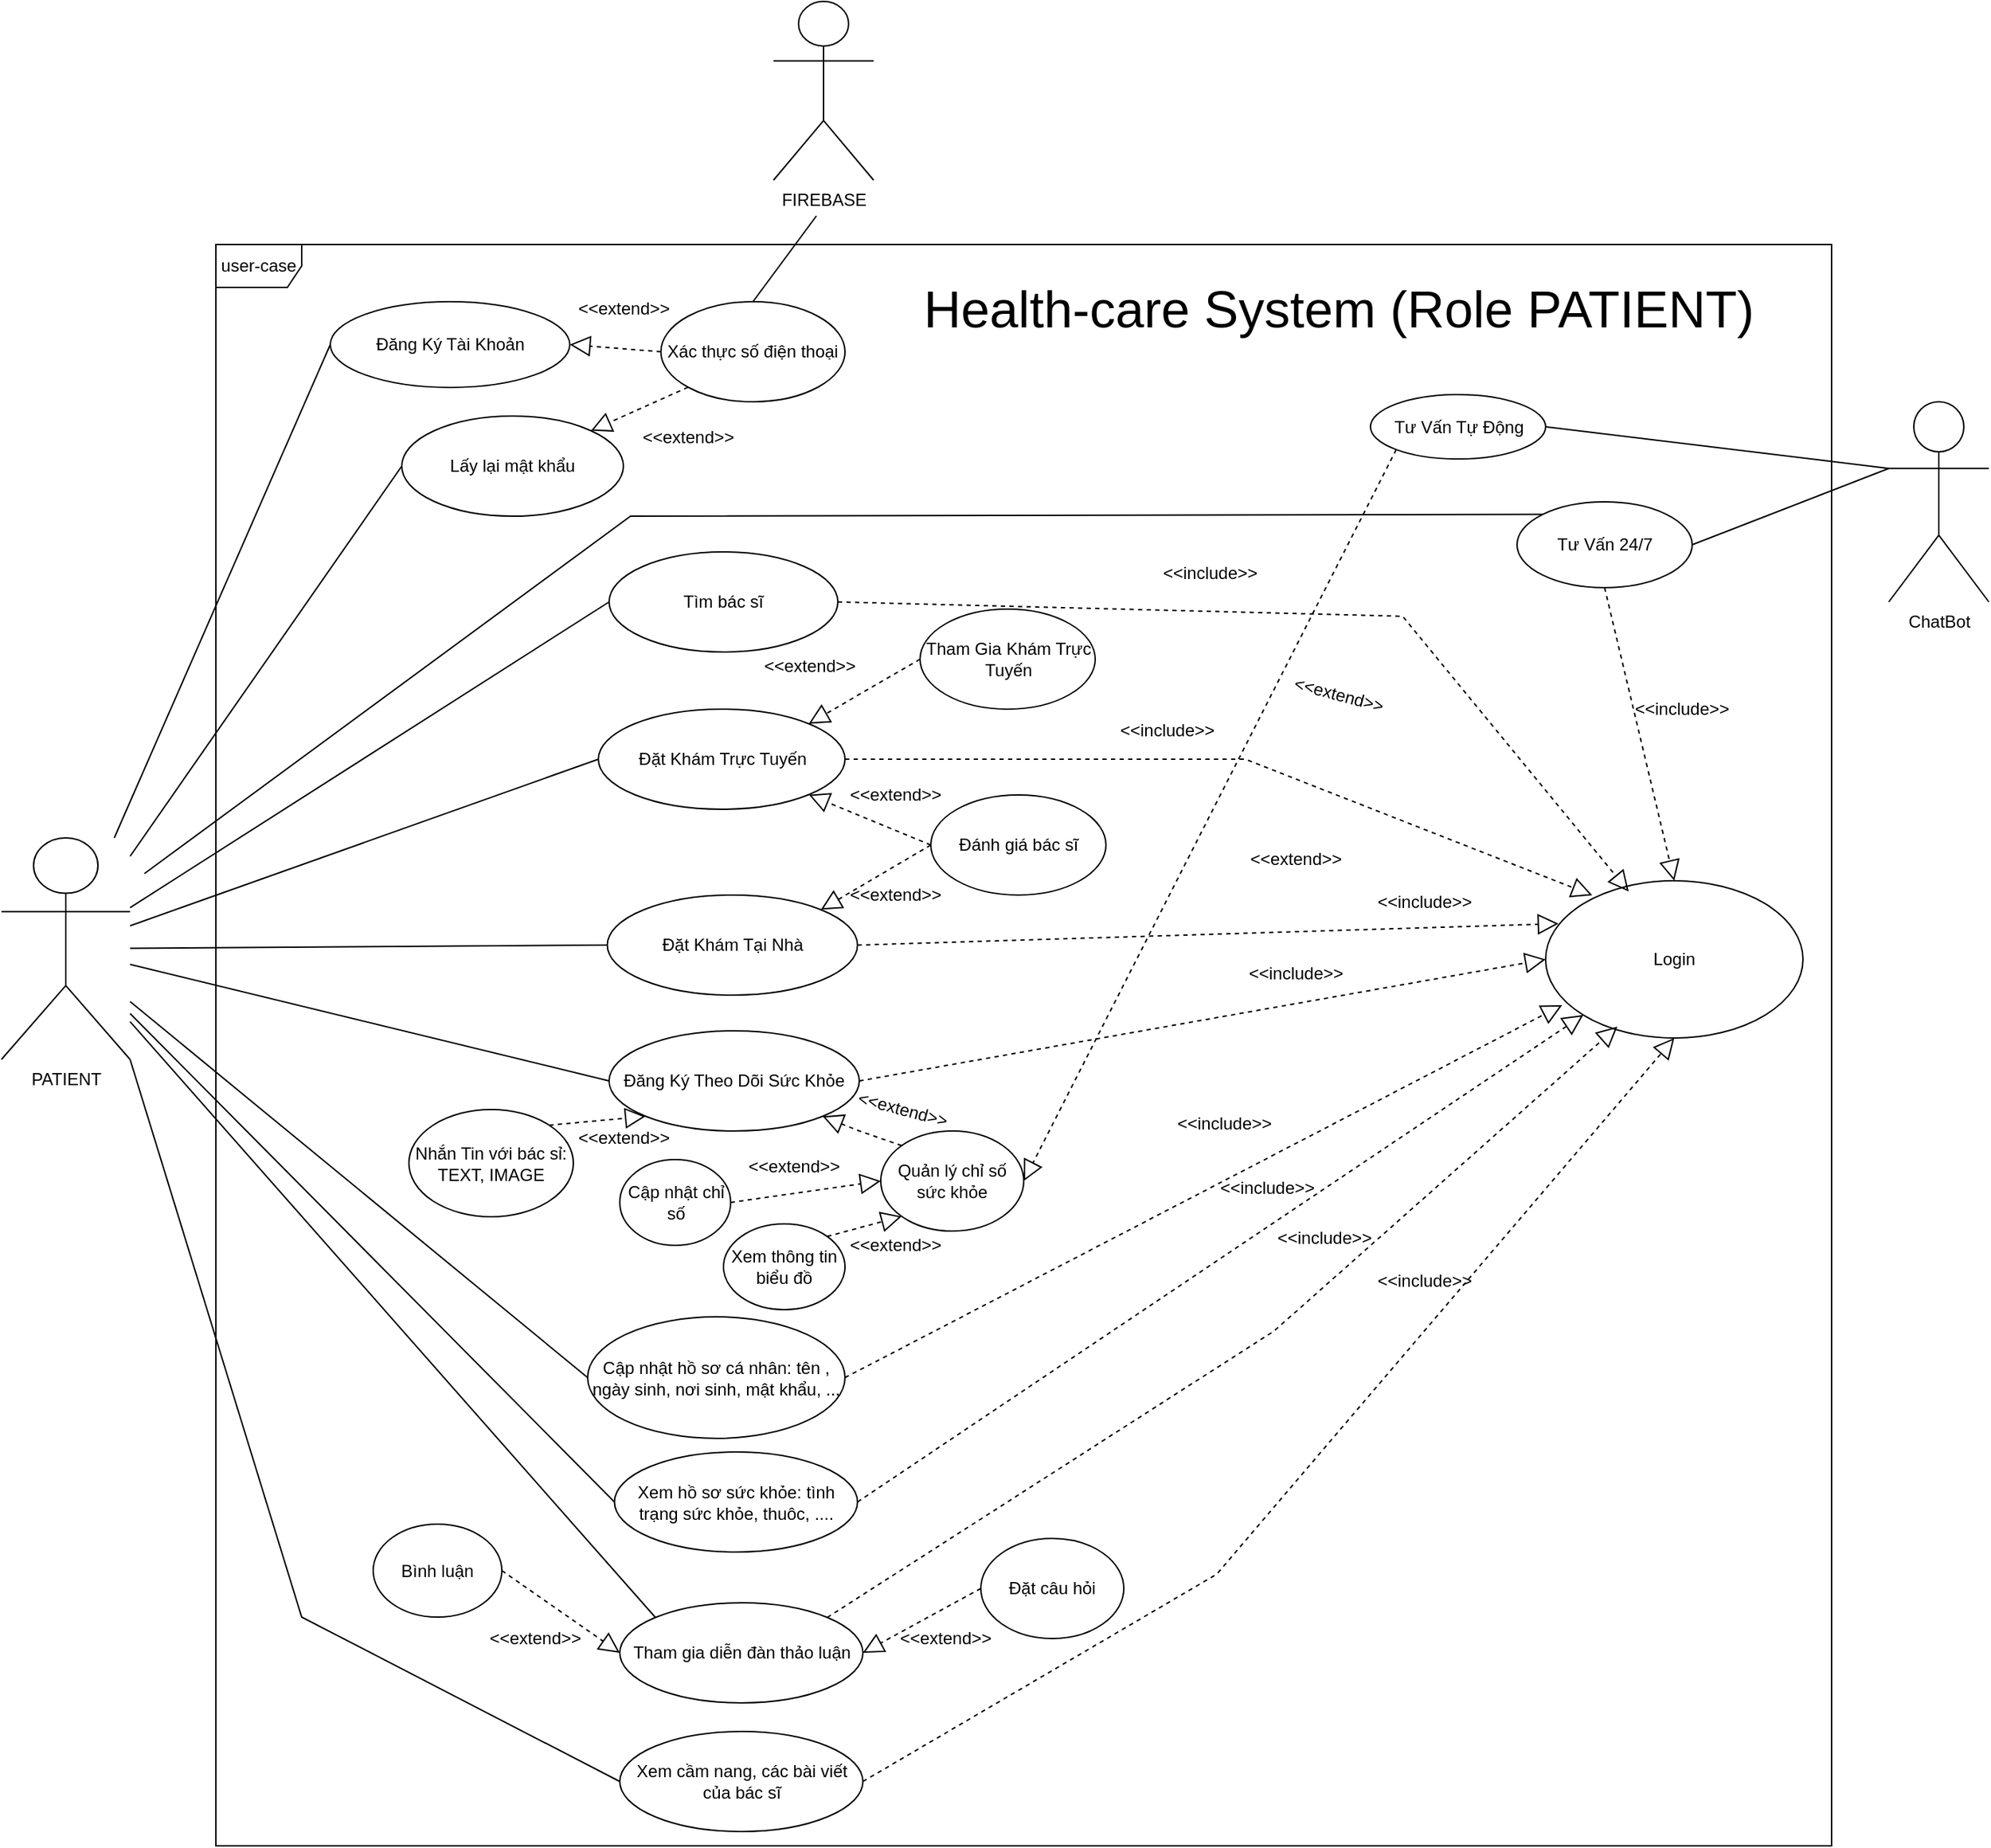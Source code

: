 <mxfile version="24.8.3" pages="3">
  <diagram name="Page-1" id="IkQUWNP8OP-TIUiMwp1Y">
    <mxGraphModel dx="1250" dy="-1074" grid="1" gridSize="10" guides="1" tooltips="1" connect="1" arrows="1" fold="1" page="1" pageScale="1" pageWidth="850" pageHeight="1100" math="0" shadow="0">
      <root>
        <mxCell id="0" />
        <mxCell id="1" parent="0" />
        <mxCell id="8zGf3oNHvZ7oDQx4vZD2-1" value="Tìm bác sĩ" style="ellipse;whiteSpace=wrap;html=1;" vertex="1" parent="1">
          <mxGeometry x="1935" y="2635" width="160" height="70" as="geometry" />
        </mxCell>
        <mxCell id="8zGf3oNHvZ7oDQx4vZD2-2" value="Đăng Ký Theo Dõi Sức Khỏe" style="ellipse;whiteSpace=wrap;html=1;" vertex="1" parent="1">
          <mxGeometry x="1935" y="2970" width="175" height="70" as="geometry" />
        </mxCell>
        <mxCell id="8zGf3oNHvZ7oDQx4vZD2-3" value="PATIENT" style="shape=umlActor;verticalLabelPosition=bottom;verticalAlign=top;html=1;outlineConnect=0;" vertex="1" parent="1">
          <mxGeometry x="1510" y="2835" width="90" height="155" as="geometry" />
        </mxCell>
        <mxCell id="8zGf3oNHvZ7oDQx4vZD2-4" value="Đăng Ký Tài Khoản" style="ellipse;whiteSpace=wrap;html=1;" vertex="1" parent="1">
          <mxGeometry x="1740" y="2460" width="167.5" height="60" as="geometry" />
        </mxCell>
        <mxCell id="8zGf3oNHvZ7oDQx4vZD2-5" value="Login" style="ellipse;whiteSpace=wrap;html=1;" vertex="1" parent="1">
          <mxGeometry x="2590" y="2865" width="180" height="110" as="geometry" />
        </mxCell>
        <mxCell id="8zGf3oNHvZ7oDQx4vZD2-6" value="Đặt Khám Trực Tuyến" style="ellipse;whiteSpace=wrap;html=1;" vertex="1" parent="1">
          <mxGeometry x="1927.5" y="2745" width="172.5" height="70" as="geometry" />
        </mxCell>
        <mxCell id="8zGf3oNHvZ7oDQx4vZD2-7" value="" style="endArrow=none;html=1;rounded=0;entryX=0;entryY=0.5;entryDx=0;entryDy=0;" edge="1" parent="1" source="8zGf3oNHvZ7oDQx4vZD2-3" target="8zGf3oNHvZ7oDQx4vZD2-28">
          <mxGeometry width="50" height="50" relative="1" as="geometry">
            <mxPoint x="1870" y="3225" as="sourcePoint" />
            <mxPoint x="1920" y="3485" as="targetPoint" />
          </mxGeometry>
        </mxCell>
        <mxCell id="8zGf3oNHvZ7oDQx4vZD2-8" value="" style="endArrow=none;html=1;rounded=0;entryX=0;entryY=0.5;entryDx=0;entryDy=0;" edge="1" parent="1" source="8zGf3oNHvZ7oDQx4vZD2-3" target="8zGf3oNHvZ7oDQx4vZD2-29">
          <mxGeometry width="50" height="50" relative="1" as="geometry">
            <mxPoint x="1880" y="3235" as="sourcePoint" />
            <mxPoint x="1932.5" y="3375.0" as="targetPoint" />
          </mxGeometry>
        </mxCell>
        <mxCell id="8zGf3oNHvZ7oDQx4vZD2-9" value="" style="endArrow=none;html=1;rounded=0;entryX=0;entryY=0.5;entryDx=0;entryDy=0;" edge="1" parent="1" source="8zGf3oNHvZ7oDQx4vZD2-3" target="8zGf3oNHvZ7oDQx4vZD2-2">
          <mxGeometry width="50" height="50" relative="1" as="geometry">
            <mxPoint x="1890" y="3245" as="sourcePoint" />
            <mxPoint x="1940" y="3195" as="targetPoint" />
          </mxGeometry>
        </mxCell>
        <mxCell id="8zGf3oNHvZ7oDQx4vZD2-10" value="" style="endArrow=none;html=1;rounded=0;entryX=0;entryY=0.5;entryDx=0;entryDy=0;" edge="1" parent="1" source="8zGf3oNHvZ7oDQx4vZD2-3" target="8zGf3oNHvZ7oDQx4vZD2-6">
          <mxGeometry width="50" height="50" relative="1" as="geometry">
            <mxPoint x="1900" y="3255" as="sourcePoint" />
            <mxPoint x="1900" y="2965" as="targetPoint" />
          </mxGeometry>
        </mxCell>
        <mxCell id="8zGf3oNHvZ7oDQx4vZD2-11" value="" style="endArrow=none;html=1;rounded=0;entryX=0;entryY=0.5;entryDx=0;entryDy=0;" edge="1" parent="1" source="8zGf3oNHvZ7oDQx4vZD2-3" target="8zGf3oNHvZ7oDQx4vZD2-31">
          <mxGeometry width="50" height="50" relative="1" as="geometry">
            <mxPoint x="1910" y="3265" as="sourcePoint" />
            <mxPoint x="1927.5" y="2810" as="targetPoint" />
          </mxGeometry>
        </mxCell>
        <mxCell id="8zGf3oNHvZ7oDQx4vZD2-12" value="" style="endArrow=none;html=1;rounded=0;entryX=0;entryY=0.5;entryDx=0;entryDy=0;" edge="1" parent="1" source="8zGf3oNHvZ7oDQx4vZD2-3" target="8zGf3oNHvZ7oDQx4vZD2-1">
          <mxGeometry width="50" height="50" relative="1" as="geometry">
            <mxPoint x="1920" y="3275" as="sourcePoint" />
            <mxPoint x="1970" y="3225" as="targetPoint" />
          </mxGeometry>
        </mxCell>
        <mxCell id="8zGf3oNHvZ7oDQx4vZD2-13" value="" style="endArrow=none;html=1;rounded=0;entryX=0;entryY=0.5;entryDx=0;entryDy=0;" edge="1" parent="1" source="8zGf3oNHvZ7oDQx4vZD2-3" target="8zGf3oNHvZ7oDQx4vZD2-32">
          <mxGeometry width="50" height="50" relative="1" as="geometry">
            <mxPoint x="1620" y="2905" as="sourcePoint" />
            <mxPoint x="1900" y="2605" as="targetPoint" />
          </mxGeometry>
        </mxCell>
        <mxCell id="8zGf3oNHvZ7oDQx4vZD2-14" value="" style="endArrow=none;html=1;rounded=0;entryX=0;entryY=0.5;entryDx=0;entryDy=0;" edge="1" parent="1" source="8zGf3oNHvZ7oDQx4vZD2-3" target="8zGf3oNHvZ7oDQx4vZD2-4">
          <mxGeometry width="50" height="50" relative="1" as="geometry">
            <mxPoint x="1940" y="3295" as="sourcePoint" />
            <mxPoint x="1990" y="3245" as="targetPoint" />
          </mxGeometry>
        </mxCell>
        <mxCell id="8zGf3oNHvZ7oDQx4vZD2-15" value="&amp;lt;&amp;lt;include&amp;gt;&amp;gt;" style="text;html=1;align=center;verticalAlign=middle;resizable=0;points=[];autosize=1;strokeColor=none;fillColor=none;" vertex="1" parent="1">
          <mxGeometry x="2280" y="2745" width="90" height="30" as="geometry" />
        </mxCell>
        <mxCell id="8zGf3oNHvZ7oDQx4vZD2-16" value="" style="endArrow=block;dashed=1;endFill=0;endSize=12;html=1;rounded=0;exitX=1;exitY=0.5;exitDx=0;exitDy=0;entryX=0.323;entryY=0.069;entryDx=0;entryDy=0;entryPerimeter=0;" edge="1" parent="1" source="8zGf3oNHvZ7oDQx4vZD2-1" target="8zGf3oNHvZ7oDQx4vZD2-5">
          <mxGeometry width="160" relative="1" as="geometry">
            <mxPoint x="2150" y="2560" as="sourcePoint" />
            <mxPoint x="2320" y="2750" as="targetPoint" />
            <Array as="points">
              <mxPoint x="2490" y="2680" />
            </Array>
          </mxGeometry>
        </mxCell>
        <mxCell id="8zGf3oNHvZ7oDQx4vZD2-17" value="" style="endArrow=block;dashed=1;endFill=0;endSize=12;html=1;rounded=0;exitX=1;exitY=0.5;exitDx=0;exitDy=0;entryX=0.181;entryY=0.092;entryDx=0;entryDy=0;entryPerimeter=0;" edge="1" parent="1" source="8zGf3oNHvZ7oDQx4vZD2-6" target="8zGf3oNHvZ7oDQx4vZD2-5">
          <mxGeometry width="160" relative="1" as="geometry">
            <mxPoint x="1880" y="2960" as="sourcePoint" />
            <mxPoint x="2520" y="3200" as="targetPoint" />
            <Array as="points">
              <mxPoint x="2380" y="2780" />
            </Array>
          </mxGeometry>
        </mxCell>
        <mxCell id="8zGf3oNHvZ7oDQx4vZD2-18" value="" style="endArrow=block;dashed=1;endFill=0;endSize=12;html=1;rounded=0;exitX=1;exitY=0.5;exitDx=0;exitDy=0;entryX=0.05;entryY=0.273;entryDx=0;entryDy=0;entryPerimeter=0;" edge="1" parent="1" source="8zGf3oNHvZ7oDQx4vZD2-31" target="8zGf3oNHvZ7oDQx4vZD2-5">
          <mxGeometry width="160" relative="1" as="geometry">
            <mxPoint x="1857.5" y="2795" as="sourcePoint" />
            <mxPoint x="2570" y="3260" as="targetPoint" />
          </mxGeometry>
        </mxCell>
        <mxCell id="8zGf3oNHvZ7oDQx4vZD2-19" value="&amp;lt;&amp;lt;include&amp;gt;&amp;gt;" style="text;html=1;align=center;verticalAlign=middle;resizable=0;points=[];autosize=1;strokeColor=none;fillColor=none;" vertex="1" parent="1">
          <mxGeometry x="2310" y="2635" width="90" height="30" as="geometry" />
        </mxCell>
        <mxCell id="8zGf3oNHvZ7oDQx4vZD2-20" value="&amp;lt;&amp;lt;include&amp;gt;&amp;gt;" style="text;html=1;align=center;verticalAlign=middle;resizable=0;points=[];autosize=1;strokeColor=none;fillColor=none;" vertex="1" parent="1">
          <mxGeometry x="2460" y="2865" width="90" height="30" as="geometry" />
        </mxCell>
        <mxCell id="8zGf3oNHvZ7oDQx4vZD2-21" value="" style="endArrow=block;dashed=1;endFill=0;endSize=12;html=1;rounded=0;exitX=1;exitY=0.5;exitDx=0;exitDy=0;entryX=0;entryY=0.5;entryDx=0;entryDy=0;" edge="1" parent="1" source="8zGf3oNHvZ7oDQx4vZD2-2" target="8zGf3oNHvZ7oDQx4vZD2-5">
          <mxGeometry width="160" relative="1" as="geometry">
            <mxPoint x="2150" y="2910" as="sourcePoint" />
            <mxPoint x="2520" y="3250" as="targetPoint" />
          </mxGeometry>
        </mxCell>
        <mxCell id="8zGf3oNHvZ7oDQx4vZD2-22" value="&amp;lt;&amp;lt;include&amp;gt;&amp;gt;" style="text;html=1;align=center;verticalAlign=middle;resizable=0;points=[];autosize=1;strokeColor=none;fillColor=none;" vertex="1" parent="1">
          <mxGeometry x="2370" y="2915" width="90" height="30" as="geometry" />
        </mxCell>
        <mxCell id="8zGf3oNHvZ7oDQx4vZD2-23" value="&amp;lt;&amp;lt;include&amp;gt;&amp;gt;" style="text;html=1;align=center;verticalAlign=middle;resizable=0;points=[];autosize=1;strokeColor=none;fillColor=none;" vertex="1" parent="1">
          <mxGeometry x="2460" y="3130" width="90" height="30" as="geometry" />
        </mxCell>
        <mxCell id="8zGf3oNHvZ7oDQx4vZD2-24" value="" style="endArrow=block;dashed=1;endFill=0;endSize=12;html=1;rounded=0;exitX=1;exitY=0.5;exitDx=0;exitDy=0;entryX=0.064;entryY=0.791;entryDx=0;entryDy=0;entryPerimeter=0;" edge="1" parent="1" source="8zGf3oNHvZ7oDQx4vZD2-29" target="8zGf3oNHvZ7oDQx4vZD2-5">
          <mxGeometry width="160" relative="1" as="geometry">
            <mxPoint x="1862.5" y="3360.0" as="sourcePoint" />
            <mxPoint x="2830" y="3350" as="targetPoint" />
            <Array as="points" />
          </mxGeometry>
        </mxCell>
        <mxCell id="8zGf3oNHvZ7oDQx4vZD2-25" value="&amp;lt;&amp;lt;include&amp;gt;&amp;gt;" style="text;html=1;align=center;verticalAlign=middle;resizable=0;points=[];autosize=1;strokeColor=none;fillColor=none;" vertex="1" parent="1">
          <mxGeometry x="2320" y="3020" width="90" height="30" as="geometry" />
        </mxCell>
        <mxCell id="8zGf3oNHvZ7oDQx4vZD2-26" value="" style="endArrow=block;dashed=1;endFill=0;endSize=12;html=1;rounded=0;exitX=1;exitY=0.5;exitDx=0;exitDy=0;entryX=0;entryY=1;entryDx=0;entryDy=0;" edge="1" parent="1" source="8zGf3oNHvZ7oDQx4vZD2-28" target="8zGf3oNHvZ7oDQx4vZD2-5">
          <mxGeometry width="160" relative="1" as="geometry">
            <mxPoint x="1920" y="3490" as="sourcePoint" />
            <mxPoint x="2730" y="3380" as="targetPoint" />
          </mxGeometry>
        </mxCell>
        <mxCell id="8zGf3oNHvZ7oDQx4vZD2-27" value="&amp;lt;&amp;lt;include&amp;gt;&amp;gt;" style="text;html=1;align=center;verticalAlign=middle;resizable=0;points=[];autosize=1;strokeColor=none;fillColor=none;" vertex="1" parent="1">
          <mxGeometry x="2350" y="3065" width="90" height="30" as="geometry" />
        </mxCell>
        <mxCell id="8zGf3oNHvZ7oDQx4vZD2-28" value="Xem hồ sơ sức khỏe: tình trạng sức khỏe, thuôc, ...." style="ellipse;whiteSpace=wrap;html=1;" vertex="1" parent="1">
          <mxGeometry x="1938.75" y="3264.5" width="170" height="70" as="geometry" />
        </mxCell>
        <mxCell id="8zGf3oNHvZ7oDQx4vZD2-29" value="Cập nhật hồ sơ cá nhân: tên , ngày sinh, nơi sinh, mật khẩu, ..." style="ellipse;whiteSpace=wrap;html=1;" vertex="1" parent="1">
          <mxGeometry x="1920" y="3170" width="180" height="85" as="geometry" />
        </mxCell>
        <mxCell id="8zGf3oNHvZ7oDQx4vZD2-30" value="Quản lý chỉ số sức khỏe" style="ellipse;whiteSpace=wrap;html=1;" vertex="1" parent="1">
          <mxGeometry x="2125" y="3040" width="100" height="70" as="geometry" />
        </mxCell>
        <mxCell id="8zGf3oNHvZ7oDQx4vZD2-31" value="Đặt Khám Tại Nhà" style="ellipse;whiteSpace=wrap;html=1;" vertex="1" parent="1">
          <mxGeometry x="1933.75" y="2875" width="175" height="70" as="geometry" />
        </mxCell>
        <mxCell id="8zGf3oNHvZ7oDQx4vZD2-32" value="Lấy lại mật khẩu" style="ellipse;whiteSpace=wrap;html=1;" vertex="1" parent="1">
          <mxGeometry x="1790" y="2540" width="155" height="70" as="geometry" />
        </mxCell>
        <mxCell id="8zGf3oNHvZ7oDQx4vZD2-33" value="&amp;lt;&amp;lt;include&amp;gt;&amp;gt;" style="text;html=1;align=center;verticalAlign=middle;resizable=0;points=[];autosize=1;strokeColor=none;fillColor=none;" vertex="1" parent="1">
          <mxGeometry x="2390" y="3100" width="90" height="30" as="geometry" />
        </mxCell>
        <mxCell id="8zGf3oNHvZ7oDQx4vZD2-34" value="user-case" style="shape=umlFrame;whiteSpace=wrap;html=1;pointerEvents=0;" vertex="1" parent="1">
          <mxGeometry x="1660" y="2420" width="1130" height="1120" as="geometry" />
        </mxCell>
        <mxCell id="8zGf3oNHvZ7oDQx4vZD2-35" value="&lt;font style=&quot;font-size: 36px;&quot;&gt;Health-care System (Role PATIENT)&lt;/font&gt;" style="text;html=1;align=center;verticalAlign=middle;resizable=0;points=[];autosize=1;strokeColor=none;fillColor=none;" vertex="1" parent="1">
          <mxGeometry x="2145" y="2435" width="600" height="60" as="geometry" />
        </mxCell>
        <mxCell id="8zGf3oNHvZ7oDQx4vZD2-36" value="Tham Gia Khám Trực Tuyến" style="ellipse;whiteSpace=wrap;html=1;" vertex="1" parent="1">
          <mxGeometry x="2152.5" y="2675" width="122.5" height="70" as="geometry" />
        </mxCell>
        <mxCell id="8zGf3oNHvZ7oDQx4vZD2-37" value="" style="endArrow=block;dashed=1;endFill=0;endSize=12;html=1;rounded=0;exitX=0;exitY=0.5;exitDx=0;exitDy=0;entryX=1;entryY=0;entryDx=0;entryDy=0;" edge="1" parent="1" source="8zGf3oNHvZ7oDQx4vZD2-36" target="8zGf3oNHvZ7oDQx4vZD2-6">
          <mxGeometry width="160" relative="1" as="geometry">
            <mxPoint x="2168.5" y="2745" as="sourcePoint" />
            <mxPoint x="2092.5" y="2698" as="targetPoint" />
          </mxGeometry>
        </mxCell>
        <mxCell id="8zGf3oNHvZ7oDQx4vZD2-38" value="&amp;lt;&amp;lt;extend&amp;gt;&amp;gt;" style="text;html=1;align=center;verticalAlign=middle;resizable=0;points=[];autosize=1;strokeColor=none;fillColor=none;" vertex="1" parent="1">
          <mxGeometry x="2030" y="2700" width="90" height="30" as="geometry" />
        </mxCell>
        <mxCell id="8zGf3oNHvZ7oDQx4vZD2-39" value="Đánh giá bác sĩ" style="ellipse;whiteSpace=wrap;html=1;" vertex="1" parent="1">
          <mxGeometry x="2160" y="2805" width="122.5" height="70" as="geometry" />
        </mxCell>
        <mxCell id="8zGf3oNHvZ7oDQx4vZD2-40" value="" style="endArrow=block;dashed=1;endFill=0;endSize=12;html=1;rounded=0;exitX=0;exitY=0.5;exitDx=0;exitDy=0;entryX=1;entryY=1;entryDx=0;entryDy=0;" edge="1" parent="1" source="8zGf3oNHvZ7oDQx4vZD2-39" target="8zGf3oNHvZ7oDQx4vZD2-6">
          <mxGeometry width="160" relative="1" as="geometry">
            <mxPoint x="2163" y="2720" as="sourcePoint" />
            <mxPoint x="2085" y="2766" as="targetPoint" />
          </mxGeometry>
        </mxCell>
        <mxCell id="8zGf3oNHvZ7oDQx4vZD2-41" value="" style="endArrow=block;dashed=1;endFill=0;endSize=12;html=1;rounded=0;exitX=0;exitY=0.5;exitDx=0;exitDy=0;entryX=1;entryY=0;entryDx=0;entryDy=0;" edge="1" parent="1" source="8zGf3oNHvZ7oDQx4vZD2-39" target="8zGf3oNHvZ7oDQx4vZD2-31">
          <mxGeometry width="160" relative="1" as="geometry">
            <mxPoint x="2160" y="2850" as="sourcePoint" />
            <mxPoint x="2085" y="2814" as="targetPoint" />
          </mxGeometry>
        </mxCell>
        <mxCell id="8zGf3oNHvZ7oDQx4vZD2-42" value="&amp;lt;&amp;lt;extend&amp;gt;&amp;gt;" style="text;html=1;align=center;verticalAlign=middle;resizable=0;points=[];autosize=1;strokeColor=none;fillColor=none;" vertex="1" parent="1">
          <mxGeometry x="2090" y="2790" width="90" height="30" as="geometry" />
        </mxCell>
        <mxCell id="8zGf3oNHvZ7oDQx4vZD2-43" value="&amp;lt;&amp;lt;extend&amp;gt;&amp;gt;" style="text;html=1;align=center;verticalAlign=middle;resizable=0;points=[];autosize=1;strokeColor=none;fillColor=none;" vertex="1" parent="1">
          <mxGeometry x="2090" y="2860" width="90" height="30" as="geometry" />
        </mxCell>
        <mxCell id="8zGf3oNHvZ7oDQx4vZD2-44" value="" style="endArrow=block;dashed=1;endFill=0;endSize=12;html=1;rounded=0;exitX=0;exitY=0;exitDx=0;exitDy=0;entryX=1;entryY=1;entryDx=0;entryDy=0;" edge="1" parent="1" source="8zGf3oNHvZ7oDQx4vZD2-30" target="8zGf3oNHvZ7oDQx4vZD2-2">
          <mxGeometry width="160" relative="1" as="geometry">
            <mxPoint x="2170" y="2850" as="sourcePoint" />
            <mxPoint x="2085" y="2815" as="targetPoint" />
            <Array as="points">
              <mxPoint x="2110" y="3040" />
            </Array>
          </mxGeometry>
        </mxCell>
        <mxCell id="8zGf3oNHvZ7oDQx4vZD2-45" value="&amp;lt;&amp;lt;extend&amp;gt;&amp;gt;" style="text;html=1;align=center;verticalAlign=middle;resizable=0;points=[];autosize=1;strokeColor=none;fillColor=none;rotation=15;" vertex="1" parent="1">
          <mxGeometry x="2095" y="3010" width="90" height="30" as="geometry" />
        </mxCell>
        <mxCell id="8zGf3oNHvZ7oDQx4vZD2-46" value="Nhắn Tin với bác sỉ: TEXT, IMAGE" style="ellipse;whiteSpace=wrap;html=1;" vertex="1" parent="1">
          <mxGeometry x="1795" y="3025" width="115" height="75" as="geometry" />
        </mxCell>
        <mxCell id="8zGf3oNHvZ7oDQx4vZD2-47" value="" style="endArrow=block;dashed=1;endFill=0;endSize=12;html=1;rounded=0;exitX=1;exitY=0;exitDx=0;exitDy=0;entryX=0;entryY=1;entryDx=0;entryDy=0;" edge="1" parent="1" source="8zGf3oNHvZ7oDQx4vZD2-46" target="8zGf3oNHvZ7oDQx4vZD2-2">
          <mxGeometry width="160" relative="1" as="geometry">
            <mxPoint x="2163" y="3060" as="sourcePoint" />
            <mxPoint x="2094" y="3040" as="targetPoint" />
          </mxGeometry>
        </mxCell>
        <mxCell id="8zGf3oNHvZ7oDQx4vZD2-48" value="&amp;lt;&amp;lt;extend&amp;gt;&amp;gt;" style="text;html=1;align=center;verticalAlign=middle;resizable=0;points=[];autosize=1;strokeColor=none;fillColor=none;" vertex="1" parent="1">
          <mxGeometry x="1900" y="3030" width="90" height="30" as="geometry" />
        </mxCell>
        <mxCell id="8zGf3oNHvZ7oDQx4vZD2-49" value="" style="endArrow=none;html=1;rounded=0;entryX=0;entryY=0;entryDx=0;entryDy=0;" edge="1" parent="1" source="8zGf3oNHvZ7oDQx4vZD2-3" target="8zGf3oNHvZ7oDQx4vZD2-51">
          <mxGeometry width="50" height="50" relative="1" as="geometry">
            <mxPoint x="1605" y="3048.5" as="sourcePoint" />
            <mxPoint x="1925" y="3575.5" as="targetPoint" />
          </mxGeometry>
        </mxCell>
        <mxCell id="8zGf3oNHvZ7oDQx4vZD2-50" value="" style="endArrow=block;dashed=1;endFill=0;endSize=12;html=1;rounded=0;exitX=1;exitY=0;exitDx=0;exitDy=0;entryX=0.279;entryY=0.927;entryDx=0;entryDy=0;entryPerimeter=0;" edge="1" parent="1" source="8zGf3oNHvZ7oDQx4vZD2-51" target="8zGf3oNHvZ7oDQx4vZD2-5">
          <mxGeometry width="160" relative="1" as="geometry">
            <mxPoint x="1925" y="3580.5" as="sourcePoint" />
            <mxPoint x="2621" y="3049.5" as="targetPoint" />
            <Array as="points">
              <mxPoint x="2400" y="3180" />
            </Array>
          </mxGeometry>
        </mxCell>
        <mxCell id="8zGf3oNHvZ7oDQx4vZD2-51" value="Tham gia diễn đàn thảo luận" style="ellipse;whiteSpace=wrap;html=1;" vertex="1" parent="1">
          <mxGeometry x="1942.5" y="3370" width="170" height="70" as="geometry" />
        </mxCell>
        <mxCell id="8zGf3oNHvZ7oDQx4vZD2-52" value="Đặt câu hỏi" style="ellipse;whiteSpace=wrap;html=1;" vertex="1" parent="1">
          <mxGeometry x="2195" y="3325" width="100" height="70" as="geometry" />
        </mxCell>
        <mxCell id="8zGf3oNHvZ7oDQx4vZD2-53" value="" style="endArrow=block;dashed=1;endFill=0;endSize=12;html=1;rounded=0;exitX=0;exitY=0.5;exitDx=0;exitDy=0;entryX=1;entryY=0.5;entryDx=0;entryDy=0;" edge="1" parent="1" source="8zGf3oNHvZ7oDQx4vZD2-52" target="8zGf3oNHvZ7oDQx4vZD2-51">
          <mxGeometry width="160" relative="1" as="geometry">
            <mxPoint x="2230" y="3240" as="sourcePoint" />
            <mxPoint x="2144" y="3420" as="targetPoint" />
          </mxGeometry>
        </mxCell>
        <mxCell id="8zGf3oNHvZ7oDQx4vZD2-54" value="&amp;lt;&amp;lt;extend&amp;gt;&amp;gt;" style="text;html=1;align=center;verticalAlign=middle;resizable=0;points=[];autosize=1;strokeColor=none;fillColor=none;" vertex="1" parent="1">
          <mxGeometry x="2125" y="3380" width="90" height="30" as="geometry" />
        </mxCell>
        <mxCell id="8zGf3oNHvZ7oDQx4vZD2-55" value="Bình luận" style="ellipse;whiteSpace=wrap;html=1;" vertex="1" parent="1">
          <mxGeometry x="1770" y="3315" width="90" height="65" as="geometry" />
        </mxCell>
        <mxCell id="8zGf3oNHvZ7oDQx4vZD2-56" value="" style="endArrow=block;dashed=1;endFill=0;endSize=12;html=1;rounded=0;exitX=1;exitY=0.5;exitDx=0;exitDy=0;entryX=0;entryY=0.5;entryDx=0;entryDy=0;" edge="1" parent="1" source="8zGf3oNHvZ7oDQx4vZD2-55" target="8zGf3oNHvZ7oDQx4vZD2-51">
          <mxGeometry width="160" relative="1" as="geometry">
            <mxPoint x="2223" y="3450" as="sourcePoint" />
            <mxPoint x="2083" y="3430" as="targetPoint" />
          </mxGeometry>
        </mxCell>
        <mxCell id="8zGf3oNHvZ7oDQx4vZD2-57" value="&amp;lt;&amp;lt;extend&amp;gt;&amp;gt;" style="text;html=1;align=center;verticalAlign=middle;resizable=0;points=[];autosize=1;strokeColor=none;fillColor=none;" vertex="1" parent="1">
          <mxGeometry x="1837.5" y="3380" width="90" height="30" as="geometry" />
        </mxCell>
        <mxCell id="8zGf3oNHvZ7oDQx4vZD2-58" value="Xem cầm nang, các bài viết của bác sĩ" style="ellipse;whiteSpace=wrap;html=1;" vertex="1" parent="1">
          <mxGeometry x="1942.5" y="3460" width="170" height="70" as="geometry" />
        </mxCell>
        <mxCell id="8zGf3oNHvZ7oDQx4vZD2-59" value="" style="endArrow=none;html=1;rounded=0;entryX=0;entryY=0.5;entryDx=0;entryDy=0;exitX=1;exitY=1;exitDx=0;exitDy=0;exitPerimeter=0;" edge="1" parent="1" source="8zGf3oNHvZ7oDQx4vZD2-3" target="8zGf3oNHvZ7oDQx4vZD2-58">
          <mxGeometry width="50" height="50" relative="1" as="geometry">
            <mxPoint x="1610" y="2974" as="sourcePoint" />
            <mxPoint x="1977" y="3390" as="targetPoint" />
            <Array as="points">
              <mxPoint x="1720" y="3380" />
            </Array>
          </mxGeometry>
        </mxCell>
        <mxCell id="8zGf3oNHvZ7oDQx4vZD2-60" value="" style="endArrow=block;dashed=1;endFill=0;endSize=12;html=1;rounded=0;exitX=1;exitY=0.5;exitDx=0;exitDy=0;entryX=0.5;entryY=1;entryDx=0;entryDy=0;" edge="1" parent="1" source="8zGf3oNHvZ7oDQx4vZD2-58" target="8zGf3oNHvZ7oDQx4vZD2-5">
          <mxGeometry width="160" relative="1" as="geometry">
            <mxPoint x="2098" y="3390" as="sourcePoint" />
            <mxPoint x="2631" y="3059.5" as="targetPoint" />
            <Array as="points">
              <mxPoint x="2360" y="3350" />
            </Array>
          </mxGeometry>
        </mxCell>
        <mxCell id="8zGf3oNHvZ7oDQx4vZD2-61" value="ChatBot" style="shape=umlActor;verticalLabelPosition=bottom;verticalAlign=top;html=1;outlineConnect=0;" vertex="1" parent="1">
          <mxGeometry x="2830" y="2530" width="70" height="140" as="geometry" />
        </mxCell>
        <mxCell id="8zGf3oNHvZ7oDQx4vZD2-62" value="Tư Vấn Tự Động" style="ellipse;whiteSpace=wrap;html=1;" vertex="1" parent="1">
          <mxGeometry x="2467.5" y="2525" width="122.5" height="45" as="geometry" />
        </mxCell>
        <mxCell id="8zGf3oNHvZ7oDQx4vZD2-63" value="" style="endArrow=none;html=1;rounded=0;exitX=0;exitY=0.333;exitDx=0;exitDy=0;exitPerimeter=0;entryX=1;entryY=0.5;entryDx=0;entryDy=0;" edge="1" parent="1" source="8zGf3oNHvZ7oDQx4vZD2-61" target="8zGf3oNHvZ7oDQx4vZD2-62">
          <mxGeometry width="50" height="50" relative="1" as="geometry">
            <mxPoint x="2870" y="2858" as="sourcePoint" />
            <mxPoint x="2580" y="2570" as="targetPoint" />
          </mxGeometry>
        </mxCell>
        <mxCell id="8zGf3oNHvZ7oDQx4vZD2-64" value="Tư Vấn 24/7" style="ellipse;whiteSpace=wrap;html=1;" vertex="1" parent="1">
          <mxGeometry x="2570" y="2600" width="122.5" height="60" as="geometry" />
        </mxCell>
        <mxCell id="8zGf3oNHvZ7oDQx4vZD2-65" value="" style="endArrow=none;html=1;rounded=0;entryX=1;entryY=0.5;entryDx=0;entryDy=0;exitX=0;exitY=0.333;exitDx=0;exitDy=0;exitPerimeter=0;" edge="1" parent="1" source="8zGf3oNHvZ7oDQx4vZD2-61" target="8zGf3oNHvZ7oDQx4vZD2-64">
          <mxGeometry width="50" height="50" relative="1" as="geometry">
            <mxPoint x="2870" y="2573" as="sourcePoint" />
            <mxPoint x="3045" y="2727" as="targetPoint" />
          </mxGeometry>
        </mxCell>
        <mxCell id="8zGf3oNHvZ7oDQx4vZD2-66" value="" style="endArrow=block;dashed=1;endFill=0;endSize=12;html=1;rounded=0;exitX=0;exitY=1;exitDx=0;exitDy=0;entryX=1;entryY=0.5;entryDx=0;entryDy=0;" edge="1" parent="1" source="8zGf3oNHvZ7oDQx4vZD2-62" target="8zGf3oNHvZ7oDQx4vZD2-30">
          <mxGeometry width="160" relative="1" as="geometry">
            <mxPoint x="2135" y="3085" as="sourcePoint" />
            <mxPoint x="2094" y="3040" as="targetPoint" />
          </mxGeometry>
        </mxCell>
        <mxCell id="8zGf3oNHvZ7oDQx4vZD2-67" value="&amp;lt;&amp;lt;extend&amp;gt;&amp;gt;" style="text;html=1;align=center;verticalAlign=middle;resizable=0;points=[];autosize=1;strokeColor=none;fillColor=none;" vertex="1" parent="1">
          <mxGeometry x="2370" y="2835" width="90" height="30" as="geometry" />
        </mxCell>
        <mxCell id="8zGf3oNHvZ7oDQx4vZD2-68" value="" style="endArrow=block;dashed=1;endFill=0;endSize=12;html=1;rounded=0;exitX=0.5;exitY=1;exitDx=0;exitDy=0;entryX=0.5;entryY=0;entryDx=0;entryDy=0;" edge="1" parent="1" source="8zGf3oNHvZ7oDQx4vZD2-64" target="8zGf3oNHvZ7oDQx4vZD2-5">
          <mxGeometry width="160" relative="1" as="geometry">
            <mxPoint x="2110" y="3193" as="sourcePoint" />
            <mxPoint x="2612" y="2962" as="targetPoint" />
          </mxGeometry>
        </mxCell>
        <mxCell id="8zGf3oNHvZ7oDQx4vZD2-69" value="&amp;lt;&amp;lt;include&amp;gt;&amp;gt;" style="text;html=1;align=center;verticalAlign=middle;resizable=0;points=[];autosize=1;strokeColor=none;fillColor=none;" vertex="1" parent="1">
          <mxGeometry x="2640" y="2730" width="90" height="30" as="geometry" />
        </mxCell>
        <mxCell id="8zGf3oNHvZ7oDQx4vZD2-70" value="" style="endArrow=none;html=1;rounded=0;entryX=0;entryY=0;entryDx=0;entryDy=0;" edge="1" parent="1" target="8zGf3oNHvZ7oDQx4vZD2-64">
          <mxGeometry width="50" height="50" relative="1" as="geometry">
            <mxPoint x="1610" y="2860" as="sourcePoint" />
            <mxPoint x="1945" y="2680" as="targetPoint" />
            <Array as="points">
              <mxPoint x="1950" y="2610" />
            </Array>
          </mxGeometry>
        </mxCell>
        <mxCell id="8zGf3oNHvZ7oDQx4vZD2-71" value="FIREBASE" style="shape=umlActor;verticalLabelPosition=bottom;verticalAlign=top;html=1;outlineConnect=0;" vertex="1" parent="1">
          <mxGeometry x="2050" y="2250" width="70" height="125" as="geometry" />
        </mxCell>
        <mxCell id="8zGf3oNHvZ7oDQx4vZD2-72" value="Xác thực số điện thoại" style="ellipse;whiteSpace=wrap;html=1;" vertex="1" parent="1">
          <mxGeometry x="1971.25" y="2460" width="128.75" height="70" as="geometry" />
        </mxCell>
        <mxCell id="8zGf3oNHvZ7oDQx4vZD2-73" value="" style="endArrow=none;html=1;rounded=0;exitX=0.5;exitY=0;exitDx=0;exitDy=0;" edge="1" parent="1" source="8zGf3oNHvZ7oDQx4vZD2-72">
          <mxGeometry width="50" height="50" relative="1" as="geometry">
            <mxPoint x="1599" y="2845" as="sourcePoint" />
            <mxPoint x="2080" y="2400" as="targetPoint" />
          </mxGeometry>
        </mxCell>
        <mxCell id="8zGf3oNHvZ7oDQx4vZD2-74" value="&amp;lt;&amp;lt;extend&amp;gt;&amp;gt;" style="text;html=1;align=center;verticalAlign=middle;resizable=0;points=[];autosize=1;strokeColor=none;fillColor=none;" vertex="1" parent="1">
          <mxGeometry x="1945" y="2540" width="90" height="30" as="geometry" />
        </mxCell>
        <mxCell id="8zGf3oNHvZ7oDQx4vZD2-75" value="&amp;lt;&amp;lt;extend&amp;gt;&amp;gt;" style="text;html=1;align=center;verticalAlign=middle;resizable=0;points=[];autosize=1;strokeColor=none;fillColor=none;" vertex="1" parent="1">
          <mxGeometry x="1900" y="2450" width="90" height="30" as="geometry" />
        </mxCell>
        <mxCell id="8zGf3oNHvZ7oDQx4vZD2-76" value="" style="endArrow=block;dashed=1;endFill=0;endSize=12;html=1;rounded=0;exitX=0;exitY=0.5;exitDx=0;exitDy=0;entryX=1;entryY=0.5;entryDx=0;entryDy=0;" edge="1" parent="1" source="8zGf3oNHvZ7oDQx4vZD2-72" target="8zGf3oNHvZ7oDQx4vZD2-4">
          <mxGeometry width="160" relative="1" as="geometry">
            <mxPoint x="2163" y="2720" as="sourcePoint" />
            <mxPoint x="2085" y="2765" as="targetPoint" />
          </mxGeometry>
        </mxCell>
        <mxCell id="8zGf3oNHvZ7oDQx4vZD2-77" value="" style="endArrow=block;dashed=1;endFill=0;endSize=12;html=1;rounded=0;exitX=0;exitY=1;exitDx=0;exitDy=0;entryX=1;entryY=0;entryDx=0;entryDy=0;" edge="1" parent="1" source="8zGf3oNHvZ7oDQx4vZD2-72" target="8zGf3oNHvZ7oDQx4vZD2-32">
          <mxGeometry width="160" relative="1" as="geometry">
            <mxPoint x="1981" y="2505" as="sourcePoint" />
            <mxPoint x="1918" y="2500" as="targetPoint" />
          </mxGeometry>
        </mxCell>
        <mxCell id="8zGf3oNHvZ7oDQx4vZD2-123" value="Cập nhật chỉ số" style="ellipse;whiteSpace=wrap;html=1;" vertex="1" parent="1">
          <mxGeometry x="1942.5" y="3060" width="77.5" height="60" as="geometry" />
        </mxCell>
        <mxCell id="8zGf3oNHvZ7oDQx4vZD2-124" value="Xem thông tin biểu đồ" style="ellipse;whiteSpace=wrap;html=1;" vertex="1" parent="1">
          <mxGeometry x="2015" y="3105" width="85" height="60" as="geometry" />
        </mxCell>
        <mxCell id="8zGf3oNHvZ7oDQx4vZD2-125" value="" style="endArrow=block;dashed=1;endFill=0;endSize=12;html=1;rounded=0;exitX=1;exitY=0.5;exitDx=0;exitDy=0;entryX=0;entryY=0.5;entryDx=0;entryDy=0;" edge="1" parent="1" source="8zGf3oNHvZ7oDQx4vZD2-123" target="8zGf3oNHvZ7oDQx4vZD2-30">
          <mxGeometry width="160" relative="1" as="geometry">
            <mxPoint x="2150" y="3060" as="sourcePoint" />
            <mxPoint x="2094" y="3040" as="targetPoint" />
            <Array as="points" />
          </mxGeometry>
        </mxCell>
        <mxCell id="8zGf3oNHvZ7oDQx4vZD2-126" value="" style="endArrow=block;dashed=1;endFill=0;endSize=12;html=1;rounded=0;exitX=1;exitY=0;exitDx=0;exitDy=0;entryX=0;entryY=1;entryDx=0;entryDy=0;" edge="1" parent="1" source="8zGf3oNHvZ7oDQx4vZD2-124" target="8zGf3oNHvZ7oDQx4vZD2-30">
          <mxGeometry width="160" relative="1" as="geometry">
            <mxPoint x="2030" y="3100" as="sourcePoint" />
            <mxPoint x="2135" y="3085" as="targetPoint" />
            <Array as="points" />
          </mxGeometry>
        </mxCell>
        <mxCell id="8zGf3oNHvZ7oDQx4vZD2-127" value="&amp;lt;&amp;lt;extend&amp;gt;&amp;gt;" style="text;html=1;align=center;verticalAlign=middle;resizable=0;points=[];autosize=1;strokeColor=none;fillColor=none;rotation=0;" vertex="1" parent="1">
          <mxGeometry x="2018.75" y="3050" width="90" height="30" as="geometry" />
        </mxCell>
        <mxCell id="8zGf3oNHvZ7oDQx4vZD2-128" value="&amp;lt;&amp;lt;extend&amp;gt;&amp;gt;" style="text;html=1;align=center;verticalAlign=middle;resizable=0;points=[];autosize=1;strokeColor=none;fillColor=none;rotation=0;" vertex="1" parent="1">
          <mxGeometry x="2090" y="3105" width="90" height="30" as="geometry" />
        </mxCell>
        <mxCell id="8zGf3oNHvZ7oDQx4vZD2-129" value="&amp;lt;&amp;lt;extend&amp;gt;&amp;gt;" style="text;html=1;align=center;verticalAlign=middle;resizable=0;points=[];autosize=1;strokeColor=none;fillColor=none;rotation=15;" vertex="1" parent="1">
          <mxGeometry x="2400" y="2720" width="90" height="30" as="geometry" />
        </mxCell>
      </root>
    </mxGraphModel>
  </diagram>
  <diagram id="9tmpdblpVgxoqS81kBKf" name="Page-2">
    <mxGraphModel dx="1900" dy="-1637" grid="1" gridSize="10" guides="1" tooltips="1" connect="1" arrows="1" fold="1" page="1" pageScale="1" pageWidth="850" pageHeight="1100" math="0" shadow="0">
      <root>
        <mxCell id="0" />
        <mxCell id="1" parent="0" />
        <mxCell id="uLiLOexcrok5M-G6iMyf-1" value="Quản Lý Doanh Thu" style="ellipse;whiteSpace=wrap;html=1;" vertex="1" parent="1">
          <mxGeometry x="275" y="2650" width="160" height="70" as="geometry" />
        </mxCell>
        <mxCell id="uLiLOexcrok5M-G6iMyf-2" value="DOCTOR" style="shape=umlActor;verticalLabelPosition=bottom;verticalAlign=top;html=1;outlineConnect=0;" vertex="1" parent="1">
          <mxGeometry x="-100" y="2835" width="90" height="155" as="geometry" />
        </mxCell>
        <mxCell id="uLiLOexcrok5M-G6iMyf-3" value="Login" style="ellipse;whiteSpace=wrap;html=1;" vertex="1" parent="1">
          <mxGeometry x="980" y="2865" width="180" height="110" as="geometry" />
        </mxCell>
        <mxCell id="uLiLOexcrok5M-G6iMyf-4" value="Quản Lý Hồ Sơ bác Sĩ" style="ellipse;whiteSpace=wrap;html=1;" vertex="1" parent="1">
          <mxGeometry x="317.5" y="2745" width="172.5" height="70" as="geometry" />
        </mxCell>
        <mxCell id="uLiLOexcrok5M-G6iMyf-5" value="" style="endArrow=none;html=1;rounded=0;entryX=0;entryY=0.5;entryDx=0;entryDy=0;" edge="1" parent="1" source="uLiLOexcrok5M-G6iMyf-2" target="uLiLOexcrok5M-G6iMyf-4">
          <mxGeometry width="50" height="50" relative="1" as="geometry">
            <mxPoint x="290" y="3255" as="sourcePoint" />
            <mxPoint x="290" y="2965" as="targetPoint" />
          </mxGeometry>
        </mxCell>
        <mxCell id="uLiLOexcrok5M-G6iMyf-6" value="" style="endArrow=none;html=1;rounded=0;entryX=0;entryY=0.5;entryDx=0;entryDy=0;" edge="1" parent="1" source="uLiLOexcrok5M-G6iMyf-2" target="uLiLOexcrok5M-G6iMyf-15">
          <mxGeometry width="50" height="50" relative="1" as="geometry">
            <mxPoint x="71" y="3083.261" as="sourcePoint" />
            <mxPoint x="398.5" y="2985" as="targetPoint" />
          </mxGeometry>
        </mxCell>
        <mxCell id="uLiLOexcrok5M-G6iMyf-7" value="" style="endArrow=none;html=1;rounded=0;entryX=0;entryY=0.5;entryDx=0;entryDy=0;" edge="1" parent="1" source="uLiLOexcrok5M-G6iMyf-2" target="uLiLOexcrok5M-G6iMyf-1">
          <mxGeometry width="50" height="50" relative="1" as="geometry">
            <mxPoint x="310" y="3275" as="sourcePoint" />
            <mxPoint x="360" y="3225" as="targetPoint" />
          </mxGeometry>
        </mxCell>
        <mxCell id="uLiLOexcrok5M-G6iMyf-8" value="" style="endArrow=none;html=1;rounded=0;entryX=0;entryY=0.5;entryDx=0;entryDy=0;" edge="1" parent="1" source="uLiLOexcrok5M-G6iMyf-2" target="uLiLOexcrok5M-G6iMyf-16">
          <mxGeometry width="50" height="50" relative="1" as="geometry">
            <mxPoint x="10" y="2905" as="sourcePoint" />
            <mxPoint x="290" y="2605" as="targetPoint" />
          </mxGeometry>
        </mxCell>
        <mxCell id="uLiLOexcrok5M-G6iMyf-9" value="&amp;lt;&amp;lt;include&amp;gt;&amp;gt;" style="text;html=1;align=center;verticalAlign=middle;resizable=0;points=[];autosize=1;strokeColor=none;fillColor=none;" vertex="1" parent="1">
          <mxGeometry x="670" y="2745" width="90" height="30" as="geometry" />
        </mxCell>
        <mxCell id="uLiLOexcrok5M-G6iMyf-10" value="" style="endArrow=block;dashed=1;endFill=0;endSize=12;html=1;rounded=0;exitX=1;exitY=0.5;exitDx=0;exitDy=0;entryX=0.323;entryY=0.069;entryDx=0;entryDy=0;entryPerimeter=0;" edge="1" parent="1" source="uLiLOexcrok5M-G6iMyf-1" target="uLiLOexcrok5M-G6iMyf-3">
          <mxGeometry width="160" relative="1" as="geometry">
            <mxPoint x="540" y="2560" as="sourcePoint" />
            <mxPoint x="710" y="2750" as="targetPoint" />
            <Array as="points">
              <mxPoint x="880" y="2680" />
            </Array>
          </mxGeometry>
        </mxCell>
        <mxCell id="uLiLOexcrok5M-G6iMyf-11" value="" style="endArrow=block;dashed=1;endFill=0;endSize=12;html=1;rounded=0;exitX=1;exitY=0.5;exitDx=0;exitDy=0;entryX=0.181;entryY=0.092;entryDx=0;entryDy=0;entryPerimeter=0;" edge="1" parent="1" source="uLiLOexcrok5M-G6iMyf-4" target="uLiLOexcrok5M-G6iMyf-3">
          <mxGeometry width="160" relative="1" as="geometry">
            <mxPoint x="270" y="2960" as="sourcePoint" />
            <mxPoint x="910" y="3200" as="targetPoint" />
            <Array as="points">
              <mxPoint x="770" y="2780" />
            </Array>
          </mxGeometry>
        </mxCell>
        <mxCell id="uLiLOexcrok5M-G6iMyf-12" value="" style="endArrow=block;dashed=1;endFill=0;endSize=12;html=1;rounded=0;exitX=1;exitY=0.5;exitDx=0;exitDy=0;entryX=0.305;entryY=0.958;entryDx=0;entryDy=0;entryPerimeter=0;" edge="1" parent="1" source="uLiLOexcrok5M-G6iMyf-15" target="uLiLOexcrok5M-G6iMyf-3">
          <mxGeometry width="160" relative="1" as="geometry">
            <mxPoint x="328.5" y="2970" as="sourcePoint" />
            <mxPoint x="1070" y="3070.03" as="targetPoint" />
          </mxGeometry>
        </mxCell>
        <mxCell id="uLiLOexcrok5M-G6iMyf-13" value="&amp;lt;&amp;lt;include&amp;gt;&amp;gt;" style="text;html=1;align=center;verticalAlign=middle;resizable=0;points=[];autosize=1;strokeColor=none;fillColor=none;" vertex="1" parent="1">
          <mxGeometry x="700" y="2635" width="90" height="30" as="geometry" />
        </mxCell>
        <mxCell id="uLiLOexcrok5M-G6iMyf-14" value="&amp;lt;&amp;lt;include&amp;gt;&amp;gt;" style="text;html=1;align=center;verticalAlign=middle;resizable=0;points=[];autosize=1;strokeColor=none;fillColor=none;" vertex="1" parent="1">
          <mxGeometry x="807.5" y="2865" width="90" height="30" as="geometry" />
        </mxCell>
        <mxCell id="uLiLOexcrok5M-G6iMyf-15" value="Quản lý phiếu đăng ký theo dõi sức khỏe" style="ellipse;whiteSpace=wrap;html=1;" vertex="1" parent="1">
          <mxGeometry x="420" y="3000" width="175" height="70" as="geometry" />
        </mxCell>
        <mxCell id="uLiLOexcrok5M-G6iMyf-16" value="Lấy lại mật khẩu" style="ellipse;whiteSpace=wrap;html=1;" vertex="1" parent="1">
          <mxGeometry x="120" y="2480" width="155" height="70" as="geometry" />
        </mxCell>
        <mxCell id="uLiLOexcrok5M-G6iMyf-17" value="&amp;lt;&amp;lt;include&amp;gt;&amp;gt;" style="text;html=1;align=center;verticalAlign=middle;resizable=0;points=[];autosize=1;strokeColor=none;fillColor=none;" vertex="1" parent="1">
          <mxGeometry x="767.5" y="2930" width="90" height="30" as="geometry" />
        </mxCell>
        <mxCell id="uLiLOexcrok5M-G6iMyf-18" value="user-case" style="shape=umlFrame;whiteSpace=wrap;html=1;pointerEvents=0;" vertex="1" parent="1">
          <mxGeometry x="50" y="2420" width="1130" height="1120" as="geometry" />
        </mxCell>
        <mxCell id="uLiLOexcrok5M-G6iMyf-19" value="&lt;font style=&quot;font-size: 36px;&quot;&gt;Health-care System (Role DOCTOR)&lt;/font&gt;" style="text;html=1;align=center;verticalAlign=middle;resizable=0;points=[];autosize=1;strokeColor=none;fillColor=none;" vertex="1" parent="1">
          <mxGeometry x="530" y="2435" width="610" height="60" as="geometry" />
        </mxCell>
        <mxCell id="uLiLOexcrok5M-G6iMyf-20" value="Cập nhật thông tin" style="ellipse;whiteSpace=wrap;html=1;" vertex="1" parent="1">
          <mxGeometry x="522.5" y="2690" width="122.5" height="70" as="geometry" />
        </mxCell>
        <mxCell id="uLiLOexcrok5M-G6iMyf-21" value="" style="endArrow=block;dashed=1;endFill=0;endSize=12;html=1;rounded=0;exitX=0;exitY=0.5;exitDx=0;exitDy=0;entryX=1;entryY=0;entryDx=0;entryDy=0;" edge="1" parent="1" source="uLiLOexcrok5M-G6iMyf-20" target="uLiLOexcrok5M-G6iMyf-4">
          <mxGeometry width="160" relative="1" as="geometry">
            <mxPoint x="558.5" y="2745" as="sourcePoint" />
            <mxPoint x="482.5" y="2698" as="targetPoint" />
          </mxGeometry>
        </mxCell>
        <mxCell id="uLiLOexcrok5M-G6iMyf-22" value="&amp;lt;&amp;lt;extend&amp;gt;&amp;gt;" style="text;html=1;align=center;verticalAlign=middle;resizable=0;points=[];autosize=1;strokeColor=none;fillColor=none;" vertex="1" parent="1">
          <mxGeometry x="420" y="2700" width="90" height="30" as="geometry" />
        </mxCell>
        <mxCell id="uLiLOexcrok5M-G6iMyf-23" value="Cập nhật lịch trình" style="ellipse;whiteSpace=wrap;html=1;" vertex="1" parent="1">
          <mxGeometry x="557.5" y="2795" width="122.5" height="70" as="geometry" />
        </mxCell>
        <mxCell id="uLiLOexcrok5M-G6iMyf-24" value="" style="endArrow=block;dashed=1;endFill=0;endSize=12;html=1;rounded=0;exitX=0;exitY=0.5;exitDx=0;exitDy=0;entryX=1;entryY=1;entryDx=0;entryDy=0;" edge="1" parent="1" source="uLiLOexcrok5M-G6iMyf-23" target="uLiLOexcrok5M-G6iMyf-4">
          <mxGeometry width="160" relative="1" as="geometry">
            <mxPoint x="553" y="2720" as="sourcePoint" />
            <mxPoint x="475" y="2766" as="targetPoint" />
          </mxGeometry>
        </mxCell>
        <mxCell id="uLiLOexcrok5M-G6iMyf-25" value="&amp;lt;&amp;lt;extend&amp;gt;&amp;gt;" style="text;html=1;align=center;verticalAlign=middle;resizable=0;points=[];autosize=1;strokeColor=none;fillColor=none;" vertex="1" parent="1">
          <mxGeometry x="480" y="2790" width="90" height="30" as="geometry" />
        </mxCell>
        <mxCell id="uLiLOexcrok5M-G6iMyf-26" value="" style="endArrow=none;html=1;rounded=0;entryX=0;entryY=0.5;entryDx=0;entryDy=0;" edge="1" parent="1" source="uLiLOexcrok5M-G6iMyf-2" target="uLiLOexcrok5M-G6iMyf-28">
          <mxGeometry width="50" height="50" relative="1" as="geometry">
            <mxPoint x="-5" y="3048.5" as="sourcePoint" />
            <mxPoint x="315" y="3575.5" as="targetPoint" />
          </mxGeometry>
        </mxCell>
        <mxCell id="uLiLOexcrok5M-G6iMyf-27" value="" style="endArrow=block;dashed=1;endFill=0;endSize=12;html=1;rounded=0;exitX=1;exitY=0.5;exitDx=0;exitDy=0;entryX=0;entryY=0.5;entryDx=0;entryDy=0;" edge="1" parent="1" source="uLiLOexcrok5M-G6iMyf-28" target="uLiLOexcrok5M-G6iMyf-3">
          <mxGeometry width="160" relative="1" as="geometry">
            <mxPoint x="315" y="3580.5" as="sourcePoint" />
            <mxPoint x="1011" y="3049.5" as="targetPoint" />
            <Array as="points" />
          </mxGeometry>
        </mxCell>
        <mxCell id="uLiLOexcrok5M-G6iMyf-28" value="Tham gia diễn đàn thảo luận" style="ellipse;whiteSpace=wrap;html=1;" vertex="1" parent="1">
          <mxGeometry x="326" y="2845" width="170" height="70" as="geometry" />
        </mxCell>
        <mxCell id="uLiLOexcrok5M-G6iMyf-29" value="Bình luận" style="ellipse;whiteSpace=wrap;html=1;" vertex="1" parent="1">
          <mxGeometry x="227.5" y="2815" width="62.5" height="50" as="geometry" />
        </mxCell>
        <mxCell id="uLiLOexcrok5M-G6iMyf-30" value="" style="endArrow=block;dashed=1;endFill=0;endSize=12;html=1;rounded=0;exitX=1;exitY=0.5;exitDx=0;exitDy=0;entryX=0;entryY=0;entryDx=0;entryDy=0;" edge="1" parent="1" source="uLiLOexcrok5M-G6iMyf-29" target="uLiLOexcrok5M-G6iMyf-28">
          <mxGeometry width="160" relative="1" as="geometry">
            <mxPoint x="613" y="3450" as="sourcePoint" />
            <mxPoint x="473" y="3430" as="targetPoint" />
          </mxGeometry>
        </mxCell>
        <mxCell id="uLiLOexcrok5M-G6iMyf-31" value="&amp;lt;&amp;lt;extend&amp;gt;&amp;gt;" style="text;html=1;align=center;verticalAlign=middle;resizable=0;points=[];autosize=1;strokeColor=none;fillColor=none;" vertex="1" parent="1">
          <mxGeometry x="286" y="2815" width="90" height="30" as="geometry" />
        </mxCell>
        <mxCell id="uLiLOexcrok5M-G6iMyf-32" value="Quản Lý Cẩm Nang" style="ellipse;whiteSpace=wrap;html=1;" vertex="1" parent="1">
          <mxGeometry x="335" y="2930" width="170" height="70" as="geometry" />
        </mxCell>
        <mxCell id="uLiLOexcrok5M-G6iMyf-33" value="" style="endArrow=none;html=1;rounded=0;entryX=0;entryY=0.5;entryDx=0;entryDy=0;" edge="1" parent="1" source="uLiLOexcrok5M-G6iMyf-2" target="uLiLOexcrok5M-G6iMyf-32">
          <mxGeometry width="50" height="50" relative="1" as="geometry">
            <mxPoint y="2974" as="sourcePoint" />
            <mxPoint x="367" y="3390" as="targetPoint" />
            <Array as="points">
              <mxPoint x="180" y="2950" />
            </Array>
          </mxGeometry>
        </mxCell>
        <mxCell id="uLiLOexcrok5M-G6iMyf-34" value="" style="endArrow=block;dashed=1;endFill=0;endSize=12;html=1;rounded=0;exitX=1;exitY=0.5;exitDx=0;exitDy=0;entryX=0;entryY=1;entryDx=0;entryDy=0;" edge="1" parent="1" source="uLiLOexcrok5M-G6iMyf-32" target="uLiLOexcrok5M-G6iMyf-3">
          <mxGeometry width="160" relative="1" as="geometry">
            <mxPoint x="488" y="3390" as="sourcePoint" />
            <mxPoint x="1021" y="3059.5" as="targetPoint" />
            <Array as="points" />
          </mxGeometry>
        </mxCell>
        <mxCell id="uLiLOexcrok5M-G6iMyf-35" value="ChatBot" style="shape=umlActor;verticalLabelPosition=bottom;verticalAlign=top;html=1;outlineConnect=0;" vertex="1" parent="1">
          <mxGeometry x="1210" y="2525" width="70" height="140" as="geometry" />
        </mxCell>
        <mxCell id="uLiLOexcrok5M-G6iMyf-36" value="Tư Vấn 24/7" style="ellipse;whiteSpace=wrap;html=1;" vertex="1" parent="1">
          <mxGeometry x="883.75" y="2505" width="122.5" height="60" as="geometry" />
        </mxCell>
        <mxCell id="uLiLOexcrok5M-G6iMyf-37" value="" style="endArrow=none;html=1;rounded=0;entryX=1;entryY=0.5;entryDx=0;entryDy=0;" edge="1" parent="1" target="uLiLOexcrok5M-G6iMyf-36">
          <mxGeometry width="50" height="50" relative="1" as="geometry">
            <mxPoint x="1210" y="2600" as="sourcePoint" />
            <mxPoint x="1435" y="2727" as="targetPoint" />
          </mxGeometry>
        </mxCell>
        <mxCell id="uLiLOexcrok5M-G6iMyf-38" value="" style="endArrow=block;dashed=1;endFill=0;endSize=12;html=1;rounded=0;exitX=0.5;exitY=1;exitDx=0;exitDy=0;entryX=0.5;entryY=0;entryDx=0;entryDy=0;" edge="1" parent="1" source="uLiLOexcrok5M-G6iMyf-36" target="uLiLOexcrok5M-G6iMyf-3">
          <mxGeometry width="160" relative="1" as="geometry">
            <mxPoint x="500" y="3193" as="sourcePoint" />
            <mxPoint x="1002" y="2962" as="targetPoint" />
          </mxGeometry>
        </mxCell>
        <mxCell id="uLiLOexcrok5M-G6iMyf-39" value="&amp;lt;&amp;lt;include&amp;gt;&amp;gt;" style="text;html=1;align=center;verticalAlign=middle;resizable=0;points=[];autosize=1;strokeColor=none;fillColor=none;" vertex="1" parent="1">
          <mxGeometry x="1030" y="2730" width="90" height="30" as="geometry" />
        </mxCell>
        <mxCell id="uLiLOexcrok5M-G6iMyf-40" value="" style="endArrow=none;html=1;rounded=0;entryX=0;entryY=0;entryDx=0;entryDy=0;" edge="1" parent="1" target="uLiLOexcrok5M-G6iMyf-36">
          <mxGeometry width="50" height="50" relative="1" as="geometry">
            <mxPoint y="2860" as="sourcePoint" />
            <mxPoint x="335" y="2680" as="targetPoint" />
            <Array as="points">
              <mxPoint x="220" y="2560" />
            </Array>
          </mxGeometry>
        </mxCell>
        <mxCell id="uLiLOexcrok5M-G6iMyf-41" value="FIREBASE" style="shape=umlActor;verticalLabelPosition=bottom;verticalAlign=top;html=1;outlineConnect=0;" vertex="1" parent="1">
          <mxGeometry x="440" y="2250" width="70" height="125" as="geometry" />
        </mxCell>
        <mxCell id="uLiLOexcrok5M-G6iMyf-42" value="Xác thực số điện thoại" style="ellipse;whiteSpace=wrap;html=1;" vertex="1" parent="1">
          <mxGeometry x="381.25" y="2460" width="128.75" height="70" as="geometry" />
        </mxCell>
        <mxCell id="uLiLOexcrok5M-G6iMyf-43" value="" style="endArrow=none;html=1;rounded=0;exitX=0.5;exitY=0;exitDx=0;exitDy=0;" edge="1" parent="1" source="uLiLOexcrok5M-G6iMyf-42">
          <mxGeometry width="50" height="50" relative="1" as="geometry">
            <mxPoint x="-11" y="2845" as="sourcePoint" />
            <mxPoint x="470" y="2400" as="targetPoint" />
          </mxGeometry>
        </mxCell>
        <mxCell id="uLiLOexcrok5M-G6iMyf-44" value="&amp;lt;&amp;lt;extend&amp;gt;&amp;gt;" style="text;html=1;align=center;verticalAlign=middle;resizable=0;points=[];autosize=1;strokeColor=none;fillColor=none;" vertex="1" parent="1">
          <mxGeometry x="275" y="2475" width="90" height="30" as="geometry" />
        </mxCell>
        <mxCell id="uLiLOexcrok5M-G6iMyf-45" value="" style="endArrow=block;dashed=1;endFill=0;endSize=12;html=1;rounded=0;exitX=0;exitY=0.5;exitDx=0;exitDy=0;entryX=1;entryY=0.5;entryDx=0;entryDy=0;" edge="1" parent="1" source="uLiLOexcrok5M-G6iMyf-42" target="uLiLOexcrok5M-G6iMyf-16">
          <mxGeometry width="160" relative="1" as="geometry">
            <mxPoint x="371" y="2505" as="sourcePoint" />
            <mxPoint x="308" y="2500" as="targetPoint" />
          </mxGeometry>
        </mxCell>
        <mxCell id="uLiLOexcrok5M-G6iMyf-46" value="Xem thống kê" style="ellipse;whiteSpace=wrap;html=1;" vertex="1" parent="1">
          <mxGeometry x="206.25" y="2565" width="122.5" height="70" as="geometry" />
        </mxCell>
        <mxCell id="uLiLOexcrok5M-G6iMyf-47" value="Rút tiền" style="ellipse;whiteSpace=wrap;html=1;" vertex="1" parent="1">
          <mxGeometry x="467.5" y="2550" width="122.5" height="70" as="geometry" />
        </mxCell>
        <mxCell id="uLiLOexcrok5M-G6iMyf-48" value="" style="endArrow=block;dashed=1;endFill=0;endSize=12;html=1;rounded=0;exitX=0.5;exitY=1;exitDx=0;exitDy=0;entryX=0;entryY=0;entryDx=0;entryDy=0;" edge="1" parent="1" source="uLiLOexcrok5M-G6iMyf-46" target="uLiLOexcrok5M-G6iMyf-1">
          <mxGeometry width="160" relative="1" as="geometry">
            <mxPoint x="532" y="2735" as="sourcePoint" />
            <mxPoint x="475" y="2765" as="targetPoint" />
          </mxGeometry>
        </mxCell>
        <mxCell id="uLiLOexcrok5M-G6iMyf-49" value="" style="endArrow=block;dashed=1;endFill=0;endSize=12;html=1;rounded=0;exitX=0;exitY=1;exitDx=0;exitDy=0;entryX=1;entryY=0;entryDx=0;entryDy=0;" edge="1" parent="1" source="uLiLOexcrok5M-G6iMyf-47" target="uLiLOexcrok5M-G6iMyf-1">
          <mxGeometry width="160" relative="1" as="geometry">
            <mxPoint x="542" y="2745" as="sourcePoint" />
            <mxPoint x="485" y="2775" as="targetPoint" />
          </mxGeometry>
        </mxCell>
        <mxCell id="uLiLOexcrok5M-G6iMyf-50" value="&amp;lt;&amp;lt;extend&amp;gt;&amp;gt;" style="text;html=1;align=center;verticalAlign=middle;resizable=0;points=[];autosize=1;strokeColor=none;fillColor=none;" vertex="1" parent="1">
          <mxGeometry x="430" y="2630" width="90" height="30" as="geometry" />
        </mxCell>
        <mxCell id="uLiLOexcrok5M-G6iMyf-51" value="&amp;lt;&amp;lt;extend&amp;gt;&amp;gt;" style="text;html=1;align=center;verticalAlign=middle;resizable=0;points=[];autosize=1;strokeColor=none;fillColor=none;" vertex="1" parent="1">
          <mxGeometry x="200" y="2640" width="90" height="30" as="geometry" />
        </mxCell>
        <mxCell id="uLiLOexcrok5M-G6iMyf-52" value="Chấp nhận cuộc hẹn" style="ellipse;whiteSpace=wrap;html=1;" vertex="1" parent="1">
          <mxGeometry x="663.75" y="3030" width="130" height="60" as="geometry" />
        </mxCell>
        <mxCell id="uLiLOexcrok5M-G6iMyf-53" value="Từ chối cuộc hẹn" style="ellipse;whiteSpace=wrap;html=1;" vertex="1" parent="1">
          <mxGeometry x="461" y="3100" width="130" height="60" as="geometry" />
        </mxCell>
        <mxCell id="uLiLOexcrok5M-G6iMyf-54" value="Hủy cuộc hẹn" style="ellipse;whiteSpace=wrap;html=1;" vertex="1" parent="1">
          <mxGeometry x="340" y="3080" width="100" height="50" as="geometry" />
        </mxCell>
        <mxCell id="uLiLOexcrok5M-G6iMyf-55" value="&amp;lt;&amp;lt;extend&lt;span style=&quot;background-color: initial;&quot;&gt;&amp;gt;&amp;gt;&lt;/span&gt;" style="text;html=1;align=center;verticalAlign=middle;resizable=0;points=[];autosize=1;strokeColor=none;fillColor=none;rotation=10;" vertex="1" parent="1">
          <mxGeometry x="585" y="3060" width="90" height="30" as="geometry" />
        </mxCell>
        <mxCell id="uLiLOexcrok5M-G6iMyf-56" value="&amp;lt;&amp;lt;extend&lt;span style=&quot;background-color: initial;&quot;&gt;&amp;gt;&amp;gt;&lt;/span&gt;" style="text;html=1;align=center;verticalAlign=middle;resizable=0;points=[];autosize=1;strokeColor=none;fillColor=none;rotation=0;" vertex="1" parent="1">
          <mxGeometry x="510" y="3070" width="90" height="30" as="geometry" />
        </mxCell>
        <mxCell id="uLiLOexcrok5M-G6iMyf-57" value="&amp;lt;&amp;lt;extend&lt;span style=&quot;background-color: initial;&quot;&gt;&amp;gt;&amp;gt;&lt;/span&gt;" style="text;html=1;align=center;verticalAlign=middle;resizable=0;points=[];autosize=1;strokeColor=none;fillColor=none;rotation=5;" vertex="1" parent="1">
          <mxGeometry x="317.5" y="3040" width="90" height="30" as="geometry" />
        </mxCell>
        <mxCell id="uLiLOexcrok5M-G6iMyf-58" value="" style="endArrow=block;dashed=1;endFill=0;endSize=12;html=1;rounded=0;entryX=0.044;entryY=0.711;entryDx=0;entryDy=0;exitX=0.5;exitY=0;exitDx=0;exitDy=0;entryPerimeter=0;" edge="1" parent="1" source="uLiLOexcrok5M-G6iMyf-54" target="uLiLOexcrok5M-G6iMyf-15">
          <mxGeometry width="160" relative="1" as="geometry">
            <mxPoint x="276" y="3150" as="sourcePoint" />
            <mxPoint x="447" y="3123" as="targetPoint" />
          </mxGeometry>
        </mxCell>
        <mxCell id="uLiLOexcrok5M-G6iMyf-59" value="" style="endArrow=block;dashed=1;endFill=0;endSize=12;html=1;rounded=0;entryX=0.5;entryY=1;entryDx=0;entryDy=0;exitX=0.5;exitY=0;exitDx=0;exitDy=0;" edge="1" parent="1" source="uLiLOexcrok5M-G6iMyf-53" target="uLiLOexcrok5M-G6iMyf-15">
          <mxGeometry width="160" relative="1" as="geometry">
            <mxPoint x="426" y="3195" as="sourcePoint" />
            <mxPoint x="575" y="3123" as="targetPoint" />
          </mxGeometry>
        </mxCell>
        <mxCell id="uLiLOexcrok5M-G6iMyf-60" value="" style="endArrow=block;dashed=1;endFill=0;endSize=12;html=1;rounded=0;entryX=1;entryY=1;entryDx=0;entryDy=0;exitX=0;exitY=0;exitDx=0;exitDy=0;" edge="1" parent="1" source="uLiLOexcrok5M-G6iMyf-52" target="uLiLOexcrok5M-G6iMyf-15">
          <mxGeometry width="160" relative="1" as="geometry">
            <mxPoint x="591" y="3195" as="sourcePoint" />
            <mxPoint x="601" y="3095" as="targetPoint" />
          </mxGeometry>
        </mxCell>
        <mxCell id="uLiLOexcrok5M-G6iMyf-61" value="" style="endArrow=none;html=1;rounded=0;entryX=0;entryY=0.5;entryDx=0;entryDy=0;" edge="1" parent="1" source="uLiLOexcrok5M-G6iMyf-2" target="uLiLOexcrok5M-G6iMyf-63">
          <mxGeometry width="50" height="50" relative="1" as="geometry">
            <mxPoint x="71" y="3099.307" as="sourcePoint" />
            <mxPoint x="558.5" y="3150" as="targetPoint" />
          </mxGeometry>
        </mxCell>
        <mxCell id="uLiLOexcrok5M-G6iMyf-62" value="" style="endArrow=block;dashed=1;endFill=0;endSize=12;html=1;rounded=0;exitX=1;exitY=0;exitDx=0;exitDy=0;entryX=0.5;entryY=1;entryDx=0;entryDy=0;" edge="1" parent="1" source="uLiLOexcrok5M-G6iMyf-63" target="uLiLOexcrok5M-G6iMyf-3">
          <mxGeometry width="160" relative="1" as="geometry">
            <mxPoint x="488.5" y="3135" as="sourcePoint" />
            <mxPoint x="1061.0" y="3095" as="targetPoint" />
          </mxGeometry>
        </mxCell>
        <mxCell id="uLiLOexcrok5M-G6iMyf-63" value="Quản lý phiếu đăng ký tư vấn trực tuyến" style="ellipse;whiteSpace=wrap;html=1;" vertex="1" parent="1">
          <mxGeometry x="470" y="3170" width="175" height="70" as="geometry" />
        </mxCell>
        <mxCell id="uLiLOexcrok5M-G6iMyf-64" value="Chấp nhận cuộc hẹn" style="ellipse;whiteSpace=wrap;html=1;" vertex="1" parent="1">
          <mxGeometry x="517.5" y="3275" width="130" height="60" as="geometry" />
        </mxCell>
        <mxCell id="uLiLOexcrok5M-G6iMyf-65" value="Từ chối cuộc hẹn" style="ellipse;whiteSpace=wrap;html=1;" vertex="1" parent="1">
          <mxGeometry x="381.25" y="3264.5" width="130" height="60" as="geometry" />
        </mxCell>
        <mxCell id="uLiLOexcrok5M-G6iMyf-66" value="Hủy cuộc hẹn" style="ellipse;whiteSpace=wrap;html=1;" vertex="1" parent="1">
          <mxGeometry x="266" y="3185" width="130" height="60" as="geometry" />
        </mxCell>
        <mxCell id="uLiLOexcrok5M-G6iMyf-67" value="&amp;lt;&amp;lt;extend&lt;span style=&quot;background-color: initial;&quot;&gt;&amp;gt;&amp;gt;&lt;/span&gt;" style="text;html=1;align=center;verticalAlign=middle;resizable=0;points=[];autosize=1;strokeColor=none;fillColor=none;rotation=0;" vertex="1" parent="1">
          <mxGeometry x="458.5" y="3240" width="90" height="30" as="geometry" />
        </mxCell>
        <mxCell id="uLiLOexcrok5M-G6iMyf-68" value="&amp;lt;&amp;lt;extend&lt;span style=&quot;background-color: initial;&quot;&gt;&amp;gt;&amp;gt;&lt;/span&gt;" style="text;html=1;align=center;verticalAlign=middle;resizable=0;points=[];autosize=1;strokeColor=none;fillColor=none;rotation=0;" vertex="1" parent="1">
          <mxGeometry x="385" y="3215" width="90" height="30" as="geometry" />
        </mxCell>
        <mxCell id="uLiLOexcrok5M-G6iMyf-69" value="" style="endArrow=block;dashed=1;endFill=0;endSize=12;html=1;rounded=0;entryX=0.044;entryY=0.711;entryDx=0;entryDy=0;exitX=1;exitY=0.5;exitDx=0;exitDy=0;entryPerimeter=0;" edge="1" parent="1" source="uLiLOexcrok5M-G6iMyf-66" target="uLiLOexcrok5M-G6iMyf-63">
          <mxGeometry width="160" relative="1" as="geometry">
            <mxPoint x="436" y="3315" as="sourcePoint" />
            <mxPoint x="607" y="3288" as="targetPoint" />
          </mxGeometry>
        </mxCell>
        <mxCell id="uLiLOexcrok5M-G6iMyf-70" value="" style="endArrow=block;dashed=1;endFill=0;endSize=12;html=1;rounded=0;entryX=0;entryY=1;entryDx=0;entryDy=0;exitX=0.5;exitY=0;exitDx=0;exitDy=0;" edge="1" parent="1" source="uLiLOexcrok5M-G6iMyf-65" target="uLiLOexcrok5M-G6iMyf-63">
          <mxGeometry width="160" relative="1" as="geometry">
            <mxPoint x="586" y="3360" as="sourcePoint" />
            <mxPoint x="735" y="3288" as="targetPoint" />
          </mxGeometry>
        </mxCell>
        <mxCell id="uLiLOexcrok5M-G6iMyf-71" value="" style="endArrow=block;dashed=1;endFill=0;endSize=12;html=1;rounded=0;entryX=0.5;entryY=1;entryDx=0;entryDy=0;exitX=0.5;exitY=0;exitDx=0;exitDy=0;" edge="1" parent="1" source="uLiLOexcrok5M-G6iMyf-64" target="uLiLOexcrok5M-G6iMyf-63">
          <mxGeometry width="160" relative="1" as="geometry">
            <mxPoint x="751" y="3360" as="sourcePoint" />
            <mxPoint x="761" y="3260" as="targetPoint" />
          </mxGeometry>
        </mxCell>
        <mxCell id="uLiLOexcrok5M-G6iMyf-72" value="Tham gia cuộc hẹn" style="ellipse;whiteSpace=wrap;html=1;" vertex="1" parent="1">
          <mxGeometry x="755" y="3160" width="130" height="60" as="geometry" />
        </mxCell>
        <mxCell id="uLiLOexcrok5M-G6iMyf-73" value="" style="endArrow=block;dashed=1;endFill=0;endSize=12;html=1;rounded=0;entryX=1;entryY=0.5;entryDx=0;entryDy=0;exitX=0;exitY=0.5;exitDx=0;exitDy=0;" edge="1" parent="1" source="uLiLOexcrok5M-G6iMyf-72" target="uLiLOexcrok5M-G6iMyf-63">
          <mxGeometry width="160" relative="1" as="geometry">
            <mxPoint x="751" y="3274" as="sourcePoint" />
            <mxPoint x="691" y="3255" as="targetPoint" />
          </mxGeometry>
        </mxCell>
        <mxCell id="uLiLOexcrok5M-G6iMyf-74" value="&amp;lt;&amp;lt;extend&lt;span style=&quot;background-color: initial;&quot;&gt;&amp;gt;&amp;gt;&lt;/span&gt;" style="text;html=1;align=center;verticalAlign=middle;resizable=0;points=[];autosize=1;strokeColor=none;fillColor=none;rotation=0;" vertex="1" parent="1">
          <mxGeometry x="570" y="3245" width="90" height="30" as="geometry" />
        </mxCell>
        <mxCell id="uLiLOexcrok5M-G6iMyf-75" value="Cập nhật hồ sơ bệnh án" style="ellipse;whiteSpace=wrap;html=1;" vertex="1" parent="1">
          <mxGeometry x="670" y="3255" width="130" height="60" as="geometry" />
        </mxCell>
        <mxCell id="uLiLOexcrok5M-G6iMyf-76" value="" style="endArrow=block;dashed=1;endFill=0;endSize=12;html=1;rounded=0;entryX=0;entryY=1;entryDx=0;entryDy=0;exitX=0.5;exitY=0;exitDx=0;exitDy=0;" edge="1" parent="1" source="uLiLOexcrok5M-G6iMyf-75" target="uLiLOexcrok5M-G6iMyf-72">
          <mxGeometry width="160" relative="1" as="geometry">
            <mxPoint x="731" y="3280" as="sourcePoint" />
            <mxPoint x="690" y="3255" as="targetPoint" />
          </mxGeometry>
        </mxCell>
        <mxCell id="uLiLOexcrok5M-G6iMyf-77" value="&amp;lt;&amp;lt;extend&lt;span style=&quot;background-color: initial;&quot;&gt;&amp;gt;&amp;gt;&lt;/span&gt;" style="text;html=1;align=center;verticalAlign=middle;resizable=0;points=[];autosize=1;strokeColor=none;fillColor=none;rotation=-5;" vertex="1" parent="1">
          <mxGeometry x="740" y="3227.5" width="90" height="30" as="geometry" />
        </mxCell>
        <mxCell id="uLiLOexcrok5M-G6iMyf-78" value="&amp;lt;&amp;lt;extend&lt;span style=&quot;background-color: initial;&quot;&gt;&amp;gt;&amp;gt;&lt;/span&gt;" style="text;html=1;align=center;verticalAlign=middle;resizable=0;points=[];autosize=1;strokeColor=none;fillColor=none;rotation=-5;" vertex="1" parent="1">
          <mxGeometry x="673.75" y="3197.5" width="90" height="30" as="geometry" />
        </mxCell>
        <mxCell id="uLiLOexcrok5M-G6iMyf-79" value="&amp;lt;&amp;lt;include&amp;gt;&amp;gt;" style="text;html=1;align=center;verticalAlign=middle;resizable=0;points=[];autosize=1;strokeColor=none;fillColor=none;" vertex="1" parent="1">
          <mxGeometry x="775" y="2970" width="90" height="30" as="geometry" />
        </mxCell>
        <mxCell id="uLiLOexcrok5M-G6iMyf-80" value="&amp;lt;&amp;lt;include&amp;gt;&amp;gt;" style="text;html=1;align=center;verticalAlign=middle;resizable=0;points=[];autosize=1;strokeColor=none;fillColor=none;" vertex="1" parent="1">
          <mxGeometry x="897.5" y="3047.5" width="90" height="30" as="geometry" />
        </mxCell>
        <mxCell id="uLiLOexcrok5M-G6iMyf-81" value="" style="endArrow=none;html=1;rounded=0;entryX=0;entryY=0.5;entryDx=0;entryDy=0;" edge="1" parent="1" source="uLiLOexcrok5M-G6iMyf-2" target="uLiLOexcrok5M-G6iMyf-83">
          <mxGeometry width="50" height="50" relative="1" as="geometry">
            <mxPoint x="-20" y="3123" as="sourcePoint" />
            <mxPoint x="548.5" y="3335" as="targetPoint" />
            <Array as="points">
              <mxPoint x="240" y="3240" />
            </Array>
          </mxGeometry>
        </mxCell>
        <mxCell id="uLiLOexcrok5M-G6iMyf-82" value="" style="endArrow=block;dashed=1;endFill=0;endSize=12;html=1;rounded=0;exitX=1;exitY=0.5;exitDx=0;exitDy=0;entryX=0.561;entryY=0.987;entryDx=0;entryDy=0;entryPerimeter=0;" edge="1" parent="1" source="uLiLOexcrok5M-G6iMyf-83" target="uLiLOexcrok5M-G6iMyf-3">
          <mxGeometry width="160" relative="1" as="geometry">
            <mxPoint x="478.5" y="3320" as="sourcePoint" />
            <mxPoint x="1060" y="3160" as="targetPoint" />
            <Array as="points">
              <mxPoint x="1080" y="3390" />
            </Array>
          </mxGeometry>
        </mxCell>
        <mxCell id="uLiLOexcrok5M-G6iMyf-83" value="Quản lý phiếu đăng ký tư vấn tại nhà" style="ellipse;whiteSpace=wrap;html=1;" vertex="1" parent="1">
          <mxGeometry x="460" y="3355" width="175" height="70" as="geometry" />
        </mxCell>
        <mxCell id="uLiLOexcrok5M-G6iMyf-84" value="Chấp nhận cuộc hẹn" style="ellipse;whiteSpace=wrap;html=1;" vertex="1" parent="1">
          <mxGeometry x="505" y="3470" width="130" height="60" as="geometry" />
        </mxCell>
        <mxCell id="uLiLOexcrok5M-G6iMyf-85" value="Từ chối cuộc hẹn" style="ellipse;whiteSpace=wrap;html=1;" vertex="1" parent="1">
          <mxGeometry x="371.25" y="3449.5" width="130" height="60" as="geometry" />
        </mxCell>
        <mxCell id="uLiLOexcrok5M-G6iMyf-86" value="Hủy cuộc hẹn" style="ellipse;whiteSpace=wrap;html=1;" vertex="1" parent="1">
          <mxGeometry x="256" y="3370" width="130" height="60" as="geometry" />
        </mxCell>
        <mxCell id="uLiLOexcrok5M-G6iMyf-87" value="&amp;lt;&amp;lt;extend&lt;span style=&quot;background-color: initial;&quot;&gt;&amp;gt;&amp;gt;&lt;/span&gt;" style="text;html=1;align=center;verticalAlign=middle;resizable=0;points=[];autosize=1;strokeColor=none;fillColor=none;rotation=0;" vertex="1" parent="1">
          <mxGeometry x="448.5" y="3425" width="90" height="30" as="geometry" />
        </mxCell>
        <mxCell id="uLiLOexcrok5M-G6iMyf-88" value="&amp;lt;&amp;lt;extend&lt;span style=&quot;background-color: initial;&quot;&gt;&amp;gt;&amp;gt;&lt;/span&gt;" style="text;html=1;align=center;verticalAlign=middle;resizable=0;points=[];autosize=1;strokeColor=none;fillColor=none;rotation=0;" vertex="1" parent="1">
          <mxGeometry x="375" y="3400" width="90" height="30" as="geometry" />
        </mxCell>
        <mxCell id="uLiLOexcrok5M-G6iMyf-89" value="" style="endArrow=block;dashed=1;endFill=0;endSize=12;html=1;rounded=0;entryX=0.044;entryY=0.711;entryDx=0;entryDy=0;exitX=1;exitY=0.5;exitDx=0;exitDy=0;entryPerimeter=0;" edge="1" parent="1" source="uLiLOexcrok5M-G6iMyf-86" target="uLiLOexcrok5M-G6iMyf-83">
          <mxGeometry width="160" relative="1" as="geometry">
            <mxPoint x="426" y="3500" as="sourcePoint" />
            <mxPoint x="597" y="3473" as="targetPoint" />
          </mxGeometry>
        </mxCell>
        <mxCell id="uLiLOexcrok5M-G6iMyf-90" value="" style="endArrow=block;dashed=1;endFill=0;endSize=12;html=1;rounded=0;entryX=0;entryY=1;entryDx=0;entryDy=0;exitX=0.5;exitY=0;exitDx=0;exitDy=0;" edge="1" parent="1" source="uLiLOexcrok5M-G6iMyf-85" target="uLiLOexcrok5M-G6iMyf-83">
          <mxGeometry width="160" relative="1" as="geometry">
            <mxPoint x="576" y="3545" as="sourcePoint" />
            <mxPoint x="725" y="3473" as="targetPoint" />
          </mxGeometry>
        </mxCell>
        <mxCell id="uLiLOexcrok5M-G6iMyf-91" value="" style="endArrow=block;dashed=1;endFill=0;endSize=12;html=1;rounded=0;entryX=0.5;entryY=1;entryDx=0;entryDy=0;exitX=0.5;exitY=0;exitDx=0;exitDy=0;" edge="1" parent="1" source="uLiLOexcrok5M-G6iMyf-84" target="uLiLOexcrok5M-G6iMyf-83">
          <mxGeometry width="160" relative="1" as="geometry">
            <mxPoint x="741" y="3545" as="sourcePoint" />
            <mxPoint x="751" y="3445" as="targetPoint" />
          </mxGeometry>
        </mxCell>
        <mxCell id="uLiLOexcrok5M-G6iMyf-92" value="&amp;lt;&amp;lt;extend&lt;span style=&quot;background-color: initial;&quot;&gt;&amp;gt;&amp;gt;&lt;/span&gt;" style="text;html=1;align=center;verticalAlign=middle;resizable=0;points=[];autosize=1;strokeColor=none;fillColor=none;rotation=0;" vertex="1" parent="1">
          <mxGeometry x="547.5" y="3430" width="90" height="30" as="geometry" />
        </mxCell>
        <mxCell id="uLiLOexcrok5M-G6iMyf-93" value="Xem vị trí" style="ellipse;whiteSpace=wrap;html=1;" vertex="1" parent="1">
          <mxGeometry x="650" y="3440" width="130" height="60" as="geometry" />
        </mxCell>
        <mxCell id="uLiLOexcrok5M-G6iMyf-94" value="&amp;lt;&amp;lt;extend&lt;span style=&quot;background-color: initial;&quot;&gt;&amp;gt;&amp;gt;&lt;/span&gt;" style="text;html=1;align=center;verticalAlign=middle;resizable=0;points=[];autosize=1;strokeColor=none;fillColor=none;rotation=0;" vertex="1" parent="1">
          <mxGeometry x="625" y="3400" width="90" height="30" as="geometry" />
        </mxCell>
        <mxCell id="uLiLOexcrok5M-G6iMyf-95" value="" style="endArrow=block;dashed=1;endFill=0;endSize=12;html=1;rounded=0;entryX=1;entryY=1;entryDx=0;entryDy=0;exitX=0;exitY=0;exitDx=0;exitDy=0;" edge="1" parent="1" source="uLiLOexcrok5M-G6iMyf-93" target="uLiLOexcrok5M-G6iMyf-83">
          <mxGeometry width="160" relative="1" as="geometry">
            <mxPoint x="580" y="3480" as="sourcePoint" />
            <mxPoint x="558" y="3435" as="targetPoint" />
          </mxGeometry>
        </mxCell>
        <mxCell id="uLiLOexcrok5M-G6iMyf-96" value="" style="endArrow=block;dashed=1;endFill=0;endSize=12;html=1;rounded=0;entryX=1;entryY=0;entryDx=0;entryDy=0;exitX=0;exitY=1;exitDx=0;exitDy=0;" edge="1" parent="1" source="uLiLOexcrok5M-G6iMyf-75" target="uLiLOexcrok5M-G6iMyf-83">
          <mxGeometry width="160" relative="1" as="geometry">
            <mxPoint x="745" y="3265" as="sourcePoint" />
            <mxPoint x="784" y="3221" as="targetPoint" />
          </mxGeometry>
        </mxCell>
        <mxCell id="uLiLOexcrok5M-G6iMyf-97" value="&amp;lt;&amp;lt;extend&lt;span style=&quot;background-color: initial;&quot;&gt;&amp;gt;&amp;gt;&lt;/span&gt;" style="text;html=1;align=center;verticalAlign=middle;resizable=0;points=[];autosize=1;strokeColor=none;fillColor=none;rotation=-30;" vertex="1" parent="1">
          <mxGeometry x="630" y="3324.5" width="90" height="30" as="geometry" />
        </mxCell>
        <mxCell id="uLiLOexcrok5M-G6iMyf-98" value="&amp;lt;&amp;lt;include&amp;gt;&amp;gt;" style="text;html=1;align=center;verticalAlign=middle;resizable=0;points=[];autosize=1;strokeColor=none;fillColor=none;" vertex="1" parent="1">
          <mxGeometry x="1080" y="3070" width="90" height="30" as="geometry" />
        </mxCell>
        <mxCell id="uLiLOexcrok5M-G6iMyf-99" value="Xem Cẩm Nang" style="ellipse;whiteSpace=wrap;html=1;" vertex="1" parent="1">
          <mxGeometry x="536.25" y="2895" width="95" height="55" as="geometry" />
        </mxCell>
        <mxCell id="uLiLOexcrok5M-G6iMyf-100" value="Thêm Cẩm Nang" style="ellipse;whiteSpace=wrap;html=1;" vertex="1" parent="1">
          <mxGeometry x="200" y="2890" width="95" height="55" as="geometry" />
        </mxCell>
        <mxCell id="uLiLOexcrok5M-G6iMyf-101" value="" style="endArrow=block;dashed=1;endFill=0;endSize=12;html=1;rounded=0;exitX=1;exitY=0.5;exitDx=0;exitDy=0;entryX=0;entryY=0;entryDx=0;entryDy=0;" edge="1" parent="1" source="uLiLOexcrok5M-G6iMyf-100" target="uLiLOexcrok5M-G6iMyf-32">
          <mxGeometry width="160" relative="1" as="geometry">
            <mxPoint x="300" y="2850" as="sourcePoint" />
            <mxPoint x="361" y="2865" as="targetPoint" />
          </mxGeometry>
        </mxCell>
        <mxCell id="uLiLOexcrok5M-G6iMyf-102" value="" style="endArrow=block;dashed=1;endFill=0;endSize=12;html=1;rounded=0;exitX=0;exitY=0.5;exitDx=0;exitDy=0;entryX=1;entryY=0;entryDx=0;entryDy=0;" edge="1" parent="1" source="uLiLOexcrok5M-G6iMyf-99" target="uLiLOexcrok5M-G6iMyf-32">
          <mxGeometry width="160" relative="1" as="geometry">
            <mxPoint x="305" y="2928" as="sourcePoint" />
            <mxPoint x="370" y="2950" as="targetPoint" />
          </mxGeometry>
        </mxCell>
        <mxCell id="uLiLOexcrok5M-G6iMyf-103" value="&amp;lt;&amp;lt;extend&amp;gt;&amp;gt;" style="text;html=1;align=center;verticalAlign=middle;resizable=0;points=[];autosize=1;strokeColor=none;fillColor=none;rotation=15;" vertex="1" parent="1">
          <mxGeometry x="281.25" y="2897.5" width="90" height="30" as="geometry" />
        </mxCell>
        <mxCell id="uLiLOexcrok5M-G6iMyf-104" value="&amp;lt;&amp;lt;extend&amp;gt;&amp;gt;" style="text;html=1;align=center;verticalAlign=middle;resizable=0;points=[];autosize=1;strokeColor=none;fillColor=none;rotation=-15;" vertex="1" parent="1">
          <mxGeometry x="460" y="2902.5" width="90" height="30" as="geometry" />
        </mxCell>
      </root>
    </mxGraphModel>
  </diagram>
  <diagram id="QHgLK9-_tVPGVFjqfu0Z" name="Page-3">
    <mxGraphModel dx="2750" dy="-1637" grid="1" gridSize="10" guides="1" tooltips="1" connect="1" arrows="1" fold="1" page="1" pageScale="1" pageWidth="850" pageHeight="1100" math="0" shadow="0">
      <root>
        <mxCell id="0" />
        <mxCell id="1" parent="0" />
        <mxCell id="tWNL5PTl9tyf96F0v14Z-1" value="Thống kê Doanh Thu Các Bác Sĩ" style="ellipse;whiteSpace=wrap;html=1;" vertex="1" parent="1">
          <mxGeometry x="-1370" y="2495" width="160" height="70" as="geometry" />
        </mxCell>
        <mxCell id="tWNL5PTl9tyf96F0v14Z-2" value="Quản lý các bệnh lý điều trị" style="ellipse;whiteSpace=wrap;html=1;" vertex="1" parent="1">
          <mxGeometry x="-1302.5" y="2815" width="175" height="70" as="geometry" />
        </mxCell>
        <mxCell id="tWNL5PTl9tyf96F0v14Z-3" value="ADMIN" style="shape=umlActor;verticalLabelPosition=bottom;verticalAlign=top;html=1;outlineConnect=0;" vertex="1" parent="1">
          <mxGeometry x="-1690" y="2835" width="90" height="155" as="geometry" />
        </mxCell>
        <mxCell id="tWNL5PTl9tyf96F0v14Z-4" value="Login" style="ellipse;whiteSpace=wrap;html=1;" vertex="1" parent="1">
          <mxGeometry x="-590" y="2860" width="180" height="110" as="geometry" />
        </mxCell>
        <mxCell id="tWNL5PTl9tyf96F0v14Z-5" value="Quản lý bác sĩ" style="ellipse;whiteSpace=wrap;html=1;" vertex="1" parent="1">
          <mxGeometry x="-1342.5" y="2600" width="172.5" height="70" as="geometry" />
        </mxCell>
        <mxCell id="tWNL5PTl9tyf96F0v14Z-6" value="" style="endArrow=none;html=1;rounded=0;entryX=0;entryY=0.5;entryDx=0;entryDy=0;" edge="1" parent="1" source="tWNL5PTl9tyf96F0v14Z-3" target="tWNL5PTl9tyf96F0v14Z-25">
          <mxGeometry width="50" height="50" relative="1" as="geometry">
            <mxPoint x="-1320" y="3225" as="sourcePoint" />
            <mxPoint x="-1270" y="3485" as="targetPoint" />
          </mxGeometry>
        </mxCell>
        <mxCell id="tWNL5PTl9tyf96F0v14Z-7" value="" style="endArrow=none;html=1;rounded=0;entryX=0;entryY=0.5;entryDx=0;entryDy=0;" edge="1" parent="1" source="tWNL5PTl9tyf96F0v14Z-3" target="tWNL5PTl9tyf96F0v14Z-26">
          <mxGeometry width="50" height="50" relative="1" as="geometry">
            <mxPoint x="-1310" y="3235" as="sourcePoint" />
            <mxPoint x="-1257.5" y="3375.0" as="targetPoint" />
          </mxGeometry>
        </mxCell>
        <mxCell id="tWNL5PTl9tyf96F0v14Z-8" value="" style="endArrow=none;html=1;rounded=0;entryX=0;entryY=0.5;entryDx=0;entryDy=0;" edge="1" parent="1" source="tWNL5PTl9tyf96F0v14Z-3" target="tWNL5PTl9tyf96F0v14Z-2">
          <mxGeometry width="50" height="50" relative="1" as="geometry">
            <mxPoint x="-1300" y="3245" as="sourcePoint" />
            <mxPoint x="-1250" y="3195" as="targetPoint" />
          </mxGeometry>
        </mxCell>
        <mxCell id="tWNL5PTl9tyf96F0v14Z-9" value="" style="endArrow=none;html=1;rounded=0;entryX=0;entryY=0.5;entryDx=0;entryDy=0;" edge="1" parent="1" source="tWNL5PTl9tyf96F0v14Z-3" target="tWNL5PTl9tyf96F0v14Z-5">
          <mxGeometry width="50" height="50" relative="1" as="geometry">
            <mxPoint x="-1290" y="3255" as="sourcePoint" />
            <mxPoint x="-1290" y="2965" as="targetPoint" />
          </mxGeometry>
        </mxCell>
        <mxCell id="tWNL5PTl9tyf96F0v14Z-10" value="" style="endArrow=none;html=1;rounded=0;entryX=0;entryY=0.5;entryDx=0;entryDy=0;" edge="1" parent="1" source="tWNL5PTl9tyf96F0v14Z-3" target="tWNL5PTl9tyf96F0v14Z-27">
          <mxGeometry width="50" height="50" relative="1" as="geometry">
            <mxPoint x="-1280" y="3265" as="sourcePoint" />
            <mxPoint x="-1262.5" y="2810" as="targetPoint" />
          </mxGeometry>
        </mxCell>
        <mxCell id="tWNL5PTl9tyf96F0v14Z-11" value="" style="endArrow=none;html=1;rounded=0;entryX=0;entryY=0.5;entryDx=0;entryDy=0;" edge="1" parent="1" source="tWNL5PTl9tyf96F0v14Z-3" target="tWNL5PTl9tyf96F0v14Z-1">
          <mxGeometry width="50" height="50" relative="1" as="geometry">
            <mxPoint x="-1270" y="3275" as="sourcePoint" />
            <mxPoint x="-1220" y="3225" as="targetPoint" />
          </mxGeometry>
        </mxCell>
        <mxCell id="tWNL5PTl9tyf96F0v14Z-12" value="&amp;lt;&amp;lt;include&amp;gt;&amp;gt;" style="text;html=1;align=center;verticalAlign=middle;resizable=0;points=[];autosize=1;strokeColor=none;fillColor=none;" vertex="1" parent="1">
          <mxGeometry x="-880" y="2630" width="90" height="30" as="geometry" />
        </mxCell>
        <mxCell id="tWNL5PTl9tyf96F0v14Z-13" value="" style="endArrow=block;dashed=1;endFill=0;endSize=12;html=1;rounded=0;exitX=1;exitY=0.5;exitDx=0;exitDy=0;entryX=0.5;entryY=0;entryDx=0;entryDy=0;" edge="1" parent="1" source="tWNL5PTl9tyf96F0v14Z-1" target="tWNL5PTl9tyf96F0v14Z-4">
          <mxGeometry width="160" relative="1" as="geometry">
            <mxPoint x="-1040" y="2560" as="sourcePoint" />
            <mxPoint x="-870" y="2750" as="targetPoint" />
            <Array as="points">
              <mxPoint x="-500" y="2530" />
            </Array>
          </mxGeometry>
        </mxCell>
        <mxCell id="tWNL5PTl9tyf96F0v14Z-14" value="" style="endArrow=block;dashed=1;endFill=0;endSize=12;html=1;rounded=0;exitX=1;exitY=0.5;exitDx=0;exitDy=0;entryX=0.181;entryY=0.092;entryDx=0;entryDy=0;entryPerimeter=0;" edge="1" parent="1" source="tWNL5PTl9tyf96F0v14Z-5" target="tWNL5PTl9tyf96F0v14Z-4">
          <mxGeometry width="160" relative="1" as="geometry">
            <mxPoint x="-1310" y="2960" as="sourcePoint" />
            <mxPoint x="-670" y="3200" as="targetPoint" />
            <Array as="points">
              <mxPoint x="-780" y="2670" />
            </Array>
          </mxGeometry>
        </mxCell>
        <mxCell id="tWNL5PTl9tyf96F0v14Z-15" value="" style="endArrow=block;dashed=1;endFill=0;endSize=12;html=1;rounded=0;exitX=1;exitY=0.5;exitDx=0;exitDy=0;entryX=0.05;entryY=0.273;entryDx=0;entryDy=0;entryPerimeter=0;" edge="1" parent="1" source="tWNL5PTl9tyf96F0v14Z-27" target="tWNL5PTl9tyf96F0v14Z-4">
          <mxGeometry width="160" relative="1" as="geometry">
            <mxPoint x="-1332.5" y="2795" as="sourcePoint" />
            <mxPoint x="-620" y="3260" as="targetPoint" />
          </mxGeometry>
        </mxCell>
        <mxCell id="tWNL5PTl9tyf96F0v14Z-16" value="&amp;lt;&amp;lt;include&amp;gt;&amp;gt;" style="text;html=1;align=center;verticalAlign=middle;resizable=0;points=[];autosize=1;strokeColor=none;fillColor=none;" vertex="1" parent="1">
          <mxGeometry x="-900" y="2500" width="90" height="30" as="geometry" />
        </mxCell>
        <mxCell id="tWNL5PTl9tyf96F0v14Z-17" value="&amp;lt;&amp;lt;include&amp;gt;&amp;gt;" style="text;html=1;align=center;verticalAlign=middle;resizable=0;points=[];autosize=1;strokeColor=none;fillColor=none;rotation=15;" vertex="1" parent="1">
          <mxGeometry x="-920" y="2775" width="90" height="30" as="geometry" />
        </mxCell>
        <mxCell id="tWNL5PTl9tyf96F0v14Z-18" value="" style="endArrow=block;dashed=1;endFill=0;endSize=12;html=1;rounded=0;exitX=1;exitY=0.5;exitDx=0;exitDy=0;entryX=0;entryY=0.5;entryDx=0;entryDy=0;" edge="1" parent="1" source="tWNL5PTl9tyf96F0v14Z-2" target="tWNL5PTl9tyf96F0v14Z-4">
          <mxGeometry width="160" relative="1" as="geometry">
            <mxPoint x="-1040" y="2910" as="sourcePoint" />
            <mxPoint x="-670" y="3250" as="targetPoint" />
          </mxGeometry>
        </mxCell>
        <mxCell id="tWNL5PTl9tyf96F0v14Z-19" value="&amp;lt;&amp;lt;include&amp;gt;&amp;gt;" style="text;html=1;align=center;verticalAlign=middle;resizable=0;points=[];autosize=1;strokeColor=none;fillColor=none;" vertex="1" parent="1">
          <mxGeometry x="-910" y="2845" width="90" height="30" as="geometry" />
        </mxCell>
        <mxCell id="tWNL5PTl9tyf96F0v14Z-20" value="&amp;lt;&amp;lt;include&amp;gt;&amp;gt;" style="text;html=1;align=center;verticalAlign=middle;resizable=0;points=[];autosize=1;strokeColor=none;fillColor=none;" vertex="1" parent="1">
          <mxGeometry x="-810" y="3100" width="90" height="30" as="geometry" />
        </mxCell>
        <mxCell id="tWNL5PTl9tyf96F0v14Z-21" value="" style="endArrow=block;dashed=1;endFill=0;endSize=12;html=1;rounded=0;exitX=1;exitY=0.5;exitDx=0;exitDy=0;entryX=0.064;entryY=0.791;entryDx=0;entryDy=0;entryPerimeter=0;" edge="1" parent="1" source="tWNL5PTl9tyf96F0v14Z-26" target="tWNL5PTl9tyf96F0v14Z-4">
          <mxGeometry width="160" relative="1" as="geometry">
            <mxPoint x="-1327.5" y="3360.0" as="sourcePoint" />
            <mxPoint x="-360" y="3350" as="targetPoint" />
            <Array as="points" />
          </mxGeometry>
        </mxCell>
        <mxCell id="tWNL5PTl9tyf96F0v14Z-22" value="&amp;lt;&amp;lt;include&amp;gt;&amp;gt;" style="text;html=1;align=center;verticalAlign=middle;resizable=0;points=[];autosize=1;strokeColor=none;fillColor=none;" vertex="1" parent="1">
          <mxGeometry x="-900" y="2907.5" width="90" height="30" as="geometry" />
        </mxCell>
        <mxCell id="tWNL5PTl9tyf96F0v14Z-23" value="" style="endArrow=block;dashed=1;endFill=0;endSize=12;html=1;rounded=0;exitX=1;exitY=0.5;exitDx=0;exitDy=0;entryX=0;entryY=1;entryDx=0;entryDy=0;" edge="1" parent="1" source="tWNL5PTl9tyf96F0v14Z-25" target="tWNL5PTl9tyf96F0v14Z-4">
          <mxGeometry width="160" relative="1" as="geometry">
            <mxPoint x="-1270" y="3490" as="sourcePoint" />
            <mxPoint x="-460" y="3380" as="targetPoint" />
          </mxGeometry>
        </mxCell>
        <mxCell id="tWNL5PTl9tyf96F0v14Z-24" value="&amp;lt;&amp;lt;include&amp;gt;&amp;gt;" style="text;html=1;align=center;verticalAlign=middle;resizable=0;points=[];autosize=1;strokeColor=none;fillColor=none;" vertex="1" parent="1">
          <mxGeometry x="-930" y="2960" width="90" height="30" as="geometry" />
        </mxCell>
        <mxCell id="tWNL5PTl9tyf96F0v14Z-25" value="Quản lý cẩm nang, bài viết" style="ellipse;whiteSpace=wrap;html=1;" vertex="1" parent="1">
          <mxGeometry x="-1300" y="2995" width="170" height="70" as="geometry" />
        </mxCell>
        <mxCell id="tWNL5PTl9tyf96F0v14Z-26" value="Quản lý giá các dịch vụ" style="ellipse;whiteSpace=wrap;html=1;" vertex="1" parent="1">
          <mxGeometry x="-1300" y="2897.5" width="180" height="85" as="geometry" />
        </mxCell>
        <mxCell id="tWNL5PTl9tyf96F0v14Z-27" value="Quản lý bệnh nhân" style="ellipse;whiteSpace=wrap;html=1;" vertex="1" parent="1">
          <mxGeometry x="-1310" y="2710" width="175" height="70" as="geometry" />
        </mxCell>
        <mxCell id="tWNL5PTl9tyf96F0v14Z-28" value="&amp;lt;&amp;lt;include&amp;gt;&amp;gt;" style="text;html=1;align=center;verticalAlign=middle;resizable=0;points=[];autosize=1;strokeColor=none;fillColor=none;" vertex="1" parent="1">
          <mxGeometry x="-850" y="3047.5" width="90" height="30" as="geometry" />
        </mxCell>
        <mxCell id="tWNL5PTl9tyf96F0v14Z-29" value="user-case" style="shape=umlFrame;whiteSpace=wrap;html=1;pointerEvents=0;" vertex="1" parent="1">
          <mxGeometry x="-1530" y="2420" width="1130" height="1120" as="geometry" />
        </mxCell>
        <mxCell id="tWNL5PTl9tyf96F0v14Z-30" value="&lt;font style=&quot;font-size: 36px;&quot;&gt;Health-care System (Role ADMIN)&lt;/font&gt;" style="text;html=1;align=center;verticalAlign=middle;resizable=0;points=[];autosize=1;strokeColor=none;fillColor=none;" vertex="1" parent="1">
          <mxGeometry x="-1030" y="2435" width="570" height="60" as="geometry" />
        </mxCell>
        <mxCell id="tWNL5PTl9tyf96F0v14Z-31" value="Xem lượt đặt khám" style="ellipse;whiteSpace=wrap;html=1;" vertex="1" parent="1">
          <mxGeometry x="-1127.5" y="2550" width="122.5" height="70" as="geometry" />
        </mxCell>
        <mxCell id="tWNL5PTl9tyf96F0v14Z-32" value="" style="endArrow=block;dashed=1;endFill=0;endSize=12;html=1;rounded=0;exitX=0;exitY=0.5;exitDx=0;exitDy=0;entryX=1;entryY=0;entryDx=0;entryDy=0;" edge="1" parent="1" source="tWNL5PTl9tyf96F0v14Z-31" target="tWNL5PTl9tyf96F0v14Z-5">
          <mxGeometry width="160" relative="1" as="geometry">
            <mxPoint x="-1021.5" y="2745" as="sourcePoint" />
            <mxPoint x="-1097.5" y="2698" as="targetPoint" />
          </mxGeometry>
        </mxCell>
        <mxCell id="tWNL5PTl9tyf96F0v14Z-33" value="" style="endArrow=none;html=1;rounded=0;entryX=0;entryY=0;entryDx=0;entryDy=0;" edge="1" parent="1" source="tWNL5PTl9tyf96F0v14Z-3" target="tWNL5PTl9tyf96F0v14Z-35">
          <mxGeometry width="50" height="50" relative="1" as="geometry">
            <mxPoint x="-1585" y="3048.5" as="sourcePoint" />
            <mxPoint x="-1265" y="3575.5" as="targetPoint" />
          </mxGeometry>
        </mxCell>
        <mxCell id="tWNL5PTl9tyf96F0v14Z-34" value="" style="endArrow=block;dashed=1;endFill=0;endSize=12;html=1;rounded=0;exitX=1;exitY=0;exitDx=0;exitDy=0;entryX=0.279;entryY=0.927;entryDx=0;entryDy=0;entryPerimeter=0;" edge="1" parent="1" source="tWNL5PTl9tyf96F0v14Z-35" target="tWNL5PTl9tyf96F0v14Z-4">
          <mxGeometry width="160" relative="1" as="geometry">
            <mxPoint x="-1265" y="3580.5" as="sourcePoint" />
            <mxPoint x="-569" y="3049.5" as="targetPoint" />
            <Array as="points" />
          </mxGeometry>
        </mxCell>
        <mxCell id="tWNL5PTl9tyf96F0v14Z-35" value="Quản lý diễn đàn" style="ellipse;whiteSpace=wrap;html=1;" vertex="1" parent="1">
          <mxGeometry x="-1295" y="3120" width="170" height="70" as="geometry" />
        </mxCell>
        <mxCell id="tWNL5PTl9tyf96F0v14Z-36" value="Quản lý tiền lương" style="ellipse;whiteSpace=wrap;html=1;" vertex="1" parent="1">
          <mxGeometry x="-1290" y="3215" width="170" height="70" as="geometry" />
        </mxCell>
        <mxCell id="tWNL5PTl9tyf96F0v14Z-37" value="" style="endArrow=none;html=1;rounded=0;entryX=0;entryY=0.5;entryDx=0;entryDy=0;" edge="1" parent="1" source="tWNL5PTl9tyf96F0v14Z-3" target="tWNL5PTl9tyf96F0v14Z-36">
          <mxGeometry width="50" height="50" relative="1" as="geometry">
            <mxPoint x="-1580" y="2974" as="sourcePoint" />
            <mxPoint x="-1213" y="3390" as="targetPoint" />
            <Array as="points" />
          </mxGeometry>
        </mxCell>
        <mxCell id="tWNL5PTl9tyf96F0v14Z-38" value="" style="endArrow=block;dashed=1;endFill=0;endSize=12;html=1;rounded=0;exitX=1;exitY=0.5;exitDx=0;exitDy=0;entryX=0.5;entryY=1;entryDx=0;entryDy=0;" edge="1" parent="1" source="tWNL5PTl9tyf96F0v14Z-36" target="tWNL5PTl9tyf96F0v14Z-4">
          <mxGeometry width="160" relative="1" as="geometry">
            <mxPoint x="-1092" y="3390" as="sourcePoint" />
            <mxPoint x="-559" y="3059.5" as="targetPoint" />
            <Array as="points" />
          </mxGeometry>
        </mxCell>
        <mxCell id="tWNL5PTl9tyf96F0v14Z-39" value="&amp;lt;&amp;lt;extend&amp;gt;&amp;gt;" style="text;html=1;align=center;verticalAlign=middle;resizable=0;points=[];autosize=1;strokeColor=none;fillColor=none;rotation=-20;" vertex="1" parent="1">
          <mxGeometry x="-1210" y="2550" width="90" height="30" as="geometry" />
        </mxCell>
        <mxCell id="tWNL5PTl9tyf96F0v14Z-40" value="&amp;lt;&amp;lt;include&amp;gt;&amp;gt;" style="text;html=1;align=center;verticalAlign=middle;resizable=0;points=[];autosize=1;strokeColor=none;fillColor=none;" vertex="1" parent="1">
          <mxGeometry x="-650" y="3090" width="90" height="30" as="geometry" />
        </mxCell>
        <mxCell id="tWNL5PTl9tyf96F0v14Z-41" value="Quản lý các lịch hẹn bị hủy" style="ellipse;whiteSpace=wrap;html=1;" vertex="1" parent="1">
          <mxGeometry x="-1275" y="3370" width="170" height="70" as="geometry" />
        </mxCell>
        <mxCell id="tWNL5PTl9tyf96F0v14Z-42" value="" style="endArrow=none;html=1;rounded=0;entryX=0;entryY=0.5;entryDx=0;entryDy=0;" edge="1" parent="1" source="tWNL5PTl9tyf96F0v14Z-3" target="tWNL5PTl9tyf96F0v14Z-41">
          <mxGeometry width="50" height="50" relative="1" as="geometry">
            <mxPoint x="-1600" y="3010" as="sourcePoint" />
            <mxPoint x="-1213" y="3480" as="targetPoint" />
            <Array as="points" />
          </mxGeometry>
        </mxCell>
        <mxCell id="tWNL5PTl9tyf96F0v14Z-43" value="" style="endArrow=block;dashed=1;endFill=0;endSize=12;html=1;rounded=0;exitX=1;exitY=0.5;exitDx=0;exitDy=0;entryX=0.629;entryY=0.987;entryDx=0;entryDy=0;entryPerimeter=0;" edge="1" parent="1" source="tWNL5PTl9tyf96F0v14Z-41" target="tWNL5PTl9tyf96F0v14Z-4">
          <mxGeometry width="160" relative="1" as="geometry">
            <mxPoint x="-1092" y="3480" as="sourcePoint" />
            <mxPoint x="-500" y="3060" as="targetPoint" />
            <Array as="points" />
          </mxGeometry>
        </mxCell>
        <mxCell id="tWNL5PTl9tyf96F0v14Z-44" value="Hoàn tiền" style="ellipse;whiteSpace=wrap;html=1;" vertex="1" parent="1">
          <mxGeometry x="-1010" y="3420" width="122.5" height="70" as="geometry" />
        </mxCell>
        <mxCell id="tWNL5PTl9tyf96F0v14Z-45" value="" style="endArrow=block;dashed=1;endFill=0;endSize=12;html=1;rounded=0;exitX=0;exitY=0.5;exitDx=0;exitDy=0;entryX=1;entryY=1;entryDx=0;entryDy=0;" edge="1" parent="1" source="tWNL5PTl9tyf96F0v14Z-44" target="tWNL5PTl9tyf96F0v14Z-41">
          <mxGeometry width="160" relative="1" as="geometry">
            <mxPoint x="-939" y="3625" as="sourcePoint" />
            <mxPoint x="-1112.5" y="3490" as="targetPoint" />
          </mxGeometry>
        </mxCell>
        <mxCell id="tWNL5PTl9tyf96F0v14Z-46" value="&amp;lt;&amp;lt;extend&amp;gt;&amp;gt;" style="text;html=1;align=center;verticalAlign=middle;resizable=0;points=[];autosize=1;strokeColor=none;fillColor=none;rotation=15;" vertex="1" parent="1">
          <mxGeometry x="-1111.25" y="3449.5" width="90" height="30" as="geometry" />
        </mxCell>
      </root>
    </mxGraphModel>
  </diagram>
</mxfile>
